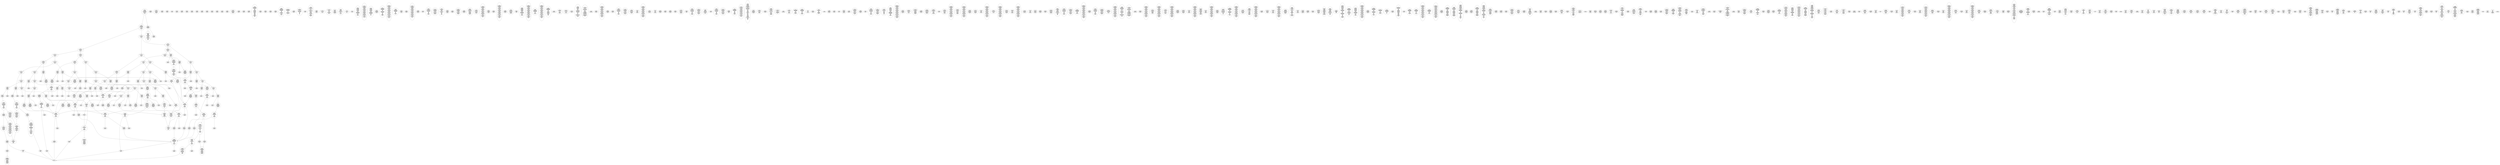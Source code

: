 /* Generated by GvGen v.1.0 (https://www.github.com/stricaud/gvgen) */

digraph G {
compound=true;
   node1 [label="[anywhere]"];
   node2 [label="# 0x0
PUSHX Data
PUSHX Data
MSTORE
PUSHX LogicData
CALLDATASIZE
LT
PUSHX Data
JUMPI
"];
   node3 [label="# 0xd
PUSHX Data
CALLDATALOAD
PUSHX BitData
SHR
PUSHX LogicData
GT
PUSHX Data
JUMPI
"];
   node4 [label="# 0x1e
PUSHX LogicData
GT
PUSHX Data
JUMPI
"];
   node5 [label="# 0x29
PUSHX LogicData
GT
PUSHX Data
JUMPI
"];
   node6 [label="# 0x34
PUSHX LogicData
EQ
PUSHX Data
JUMPI
"];
   node7 [label="# 0x3f
PUSHX LogicData
EQ
PUSHX Data
JUMPI
"];
   node8 [label="# 0x4a
PUSHX LogicData
EQ
PUSHX Data
JUMPI
"];
   node9 [label="# 0x55
PUSHX LogicData
EQ
PUSHX Data
JUMPI
"];
   node10 [label="# 0x60
PUSHX Data
REVERT
"];
   node11 [label="# 0x64
JUMPDEST
PUSHX LogicData
EQ
PUSHX Data
JUMPI
"];
   node12 [label="# 0x70
PUSHX LogicData
EQ
PUSHX Data
JUMPI
"];
   node13 [label="# 0x7b
PUSHX LogicData
EQ
PUSHX Data
JUMPI
"];
   node14 [label="# 0x86
PUSHX LogicData
EQ
PUSHX Data
JUMPI
"];
   node15 [label="# 0x91
PUSHX Data
REVERT
"];
   node16 [label="# 0x95
JUMPDEST
PUSHX LogicData
GT
PUSHX Data
JUMPI
"];
   node17 [label="# 0xa1
PUSHX LogicData
EQ
PUSHX Data
JUMPI
"];
   node18 [label="# 0xac
PUSHX LogicData
EQ
PUSHX Data
JUMPI
"];
   node19 [label="# 0xb7
PUSHX LogicData
EQ
PUSHX Data
JUMPI
"];
   node20 [label="# 0xc2
PUSHX LogicData
EQ
PUSHX Data
JUMPI
"];
   node21 [label="# 0xcd
PUSHX Data
REVERT
"];
   node22 [label="# 0xd1
JUMPDEST
PUSHX LogicData
EQ
PUSHX Data
JUMPI
"];
   node23 [label="# 0xdd
PUSHX LogicData
EQ
PUSHX Data
JUMPI
"];
   node24 [label="# 0xe8
PUSHX LogicData
EQ
PUSHX Data
JUMPI
"];
   node25 [label="# 0xf3
PUSHX LogicData
EQ
PUSHX Data
JUMPI
"];
   node26 [label="# 0xfe
PUSHX Data
REVERT
"];
   node27 [label="# 0x102
JUMPDEST
PUSHX LogicData
GT
PUSHX Data
JUMPI
"];
   node28 [label="# 0x10e
PUSHX LogicData
GT
PUSHX Data
JUMPI
"];
   node29 [label="# 0x119
PUSHX LogicData
EQ
PUSHX Data
JUMPI
"];
   node30 [label="# 0x124
PUSHX LogicData
EQ
PUSHX Data
JUMPI
"];
   node31 [label="# 0x12f
PUSHX LogicData
EQ
PUSHX Data
JUMPI
"];
   node32 [label="# 0x13a
PUSHX LogicData
EQ
PUSHX Data
JUMPI
"];
   node33 [label="# 0x145
PUSHX Data
REVERT
"];
   node34 [label="# 0x149
JUMPDEST
PUSHX LogicData
EQ
PUSHX Data
JUMPI
"];
   node35 [label="# 0x155
PUSHX LogicData
EQ
PUSHX Data
JUMPI
"];
   node36 [label="# 0x160
PUSHX LogicData
EQ
PUSHX Data
JUMPI
"];
   node37 [label="# 0x16b
PUSHX LogicData
EQ
PUSHX Data
JUMPI
"];
   node38 [label="# 0x176
PUSHX Data
REVERT
"];
   node39 [label="# 0x17a
JUMPDEST
PUSHX LogicData
GT
PUSHX Data
JUMPI
"];
   node40 [label="# 0x186
PUSHX LogicData
EQ
PUSHX Data
JUMPI
"];
   node41 [label="# 0x191
PUSHX LogicData
EQ
PUSHX Data
JUMPI
"];
   node42 [label="# 0x19c
PUSHX LogicData
EQ
PUSHX Data
JUMPI
"];
   node43 [label="# 0x1a7
PUSHX LogicData
EQ
PUSHX Data
JUMPI
"];
   node44 [label="# 0x1b2
PUSHX Data
REVERT
"];
   node45 [label="# 0x1b6
JUMPDEST
PUSHX LogicData
EQ
PUSHX Data
JUMPI
"];
   node46 [label="# 0x1c2
PUSHX LogicData
EQ
PUSHX Data
JUMPI
"];
   node47 [label="# 0x1cd
PUSHX LogicData
EQ
PUSHX Data
JUMPI
"];
   node48 [label="# 0x1d8
PUSHX LogicData
EQ
PUSHX Data
JUMPI
"];
   node49 [label="# 0x1e3
PUSHX Data
REVERT
"];
   node50 [label="# 0x1e7
JUMPDEST
CALLDATASIZE
PUSHX Data
JUMPI
"];
   node51 [label="# 0x1ed
PUSHX Data
MLOAD
CALLER
MSTORE
CALLVALUE
PUSHX ArithData
ADD
MSTORE
PUSHX Data
ADD
PUSHX MemData
MLOAD
SUB
LOGX
STOP
"];
   node52 [label="# 0x226
JUMPDEST
PUSHX Data
REVERT
"];
   node53 [label="# 0x22b
JUMPDEST
CALLVALUE
ISZERO
PUSHX Data
JUMPI
"];
   node54 [label="# 0x233
PUSHX Data
REVERT
"];
   node55 [label="# 0x237
JUMPDEST
PUSHX Data
PUSHX Data
CALLDATASIZE
PUSHX Data
PUSHX Data
JUMP
"];
   node56 [label="# 0x246
JUMPDEST
PUSHX Data
JUMP
"];
   node57 [label="# 0x24b
JUMPDEST
PUSHX MemData
MLOAD
ISZERO
ISZERO
MSTORE
PUSHX ArithData
ADD
"];
   node58 [label="# 0x257
JUMPDEST
PUSHX MemData
MLOAD
SUB
RETURN
"];
   node59 [label="# 0x260
JUMPDEST
CALLVALUE
ISZERO
PUSHX Data
JUMPI
"];
   node60 [label="# 0x268
PUSHX Data
REVERT
"];
   node61 [label="# 0x26c
JUMPDEST
PUSHX Data
PUSHX Data
JUMP
"];
   node62 [label="# 0x275
JUMPDEST
PUSHX MemData
MLOAD
PUSHX Data
PUSHX Data
JUMP
"];
   node63 [label="# 0x282
JUMPDEST
CALLVALUE
ISZERO
PUSHX Data
JUMPI
"];
   node64 [label="# 0x28a
PUSHX Data
REVERT
"];
   node65 [label="# 0x28e
JUMPDEST
PUSHX Data
PUSHX Data
CALLDATASIZE
PUSHX Data
PUSHX Data
JUMP
"];
   node66 [label="# 0x29d
JUMPDEST
PUSHX Data
JUMP
"];
   node67 [label="# 0x2a2
JUMPDEST
PUSHX MemData
MLOAD
PUSHX ArithData
PUSHX BitData
PUSHX BitData
SHL
SUB
AND
MSTORE
PUSHX ArithData
ADD
PUSHX Data
JUMP
"];
   node68 [label="# 0x2ba
JUMPDEST
CALLVALUE
ISZERO
PUSHX Data
JUMPI
"];
   node69 [label="# 0x2c2
PUSHX Data
REVERT
"];
   node70 [label="# 0x2c6
JUMPDEST
PUSHX Data
PUSHX Data
CALLDATASIZE
PUSHX Data
PUSHX Data
JUMP
"];
   node71 [label="# 0x2d5
JUMPDEST
PUSHX Data
JUMP
"];
   node72 [label="# 0x2da
JUMPDEST
STOP
"];
   node73 [label="# 0x2dc
JUMPDEST
CALLVALUE
ISZERO
PUSHX Data
JUMPI
"];
   node74 [label="# 0x2e4
PUSHX Data
REVERT
"];
   node75 [label="# 0x2e8
JUMPDEST
PUSHX Data
PUSHX Data
CALLDATASIZE
PUSHX Data
PUSHX Data
JUMP
"];
   node76 [label="# 0x2f7
JUMPDEST
PUSHX Data
JUMP
"];
   node77 [label="# 0x2fc
JUMPDEST
CALLVALUE
ISZERO
PUSHX Data
JUMPI
"];
   node78 [label="# 0x304
PUSHX Data
REVERT
"];
   node79 [label="# 0x308
JUMPDEST
PUSHX Data
PUSHX StorData
SLOAD
JUMP
"];
   node80 [label="# 0x312
JUMPDEST
PUSHX MemData
MLOAD
MSTORE
PUSHX ArithData
ADD
PUSHX Data
JUMP
"];
   node81 [label="# 0x320
JUMPDEST
CALLVALUE
ISZERO
PUSHX Data
JUMPI
"];
   node82 [label="# 0x328
PUSHX Data
REVERT
"];
   node83 [label="# 0x32c
JUMPDEST
PUSHX Data
PUSHX Data
CALLDATASIZE
PUSHX Data
PUSHX Data
JUMP
"];
   node84 [label="# 0x33b
JUMPDEST
PUSHX Data
JUMP
"];
   node85 [label="# 0x340
JUMPDEST
CALLVALUE
ISZERO
PUSHX Data
JUMPI
"];
   node86 [label="# 0x348
PUSHX Data
REVERT
"];
   node87 [label="# 0x34c
JUMPDEST
PUSHX Data
PUSHX Data
JUMP
"];
   node88 [label="# 0x356
JUMPDEST
CALLVALUE
ISZERO
PUSHX Data
JUMPI
"];
   node89 [label="# 0x35e
PUSHX Data
REVERT
"];
   node90 [label="# 0x362
JUMPDEST
PUSHX Data
PUSHX Data
CALLDATASIZE
PUSHX Data
PUSHX Data
JUMP
"];
   node91 [label="# 0x371
JUMPDEST
PUSHX Data
JUMP
"];
   node92 [label="# 0x376
JUMPDEST
CALLVALUE
ISZERO
PUSHX Data
JUMPI
"];
   node93 [label="# 0x37e
PUSHX Data
REVERT
"];
   node94 [label="# 0x382
JUMPDEST
PUSHX Data
PUSHX Data
CALLDATASIZE
PUSHX Data
PUSHX Data
JUMP
"];
   node95 [label="# 0x391
JUMPDEST
PUSHX Data
JUMP
"];
   node96 [label="# 0x396
JUMPDEST
CALLVALUE
ISZERO
PUSHX Data
JUMPI
"];
   node97 [label="# 0x39e
PUSHX Data
REVERT
"];
   node98 [label="# 0x3a2
JUMPDEST
PUSHX StorData
SLOAD
PUSHX Data
PUSHX BitData
AND
JUMP
"];
   node99 [label="# 0x3b0
JUMPDEST
CALLVALUE
ISZERO
PUSHX Data
JUMPI
"];
   node100 [label="# 0x3b8
PUSHX Data
REVERT
"];
   node101 [label="# 0x3bc
JUMPDEST
PUSHX Data
PUSHX Data
CALLDATASIZE
PUSHX Data
PUSHX Data
JUMP
"];
   node102 [label="# 0x3cb
JUMPDEST
PUSHX Data
JUMP
"];
   node103 [label="# 0x3d0
JUMPDEST
CALLVALUE
ISZERO
PUSHX Data
JUMPI
"];
   node104 [label="# 0x3d8
PUSHX Data
REVERT
"];
   node105 [label="# 0x3dc
JUMPDEST
PUSHX Data
PUSHX Data
CALLDATASIZE
PUSHX Data
PUSHX Data
JUMP
"];
   node106 [label="# 0x3eb
JUMPDEST
PUSHX Data
JUMP
"];
   node107 [label="# 0x3f0
JUMPDEST
CALLVALUE
ISZERO
PUSHX Data
JUMPI
"];
   node108 [label="# 0x3f8
PUSHX Data
REVERT
"];
   node109 [label="# 0x3fc
JUMPDEST
PUSHX Data
PUSHX Data
JUMP
"];
   node110 [label="# 0x405
JUMPDEST
CALLVALUE
ISZERO
PUSHX Data
JUMPI
"];
   node111 [label="# 0x40d
PUSHX Data
REVERT
"];
   node112 [label="# 0x411
JUMPDEST
PUSHX Data
PUSHX Data
JUMP
"];
   node113 [label="# 0x41a
JUMPDEST
CALLVALUE
ISZERO
PUSHX Data
JUMPI
"];
   node114 [label="# 0x422
PUSHX Data
REVERT
"];
   node115 [label="# 0x426
JUMPDEST
PUSHX Data
PUSHX Data
CALLDATASIZE
PUSHX Data
PUSHX Data
JUMP
"];
   node116 [label="# 0x435
JUMPDEST
PUSHX Data
JUMP
"];
   node117 [label="# 0x43a
JUMPDEST
CALLVALUE
ISZERO
PUSHX Data
JUMPI
"];
   node118 [label="# 0x442
PUSHX Data
REVERT
"];
   node119 [label="# 0x446
JUMPDEST
PUSHX StorData
SLOAD
PUSHX ArithData
PUSHX BitData
PUSHX BitData
SHL
SUB
AND
PUSHX Data
JUMP
"];
   node120 [label="# 0x458
JUMPDEST
CALLVALUE
ISZERO
PUSHX Data
JUMPI
"];
   node121 [label="# 0x460
PUSHX Data
REVERT
"];
   node122 [label="# 0x464
JUMPDEST
PUSHX Data
PUSHX Data
CALLDATASIZE
PUSHX Data
PUSHX Data
JUMP
"];
   node123 [label="# 0x473
JUMPDEST
PUSHX Data
JUMP
"];
   node124 [label="# 0x478
JUMPDEST
CALLVALUE
ISZERO
PUSHX Data
JUMPI
"];
   node125 [label="# 0x480
PUSHX Data
REVERT
"];
   node126 [label="# 0x484
JUMPDEST
PUSHX Data
PUSHX Data
CALLDATASIZE
PUSHX Data
PUSHX Data
JUMP
"];
   node127 [label="# 0x493
JUMPDEST
PUSHX Data
JUMP
"];
   node128 [label="# 0x498
JUMPDEST
CALLVALUE
ISZERO
PUSHX Data
JUMPI
"];
   node129 [label="# 0x4a0
PUSHX Data
REVERT
"];
   node130 [label="# 0x4a4
JUMPDEST
PUSHX Data
PUSHX Data
JUMP
"];
   node131 [label="# 0x4ad
JUMPDEST
CALLVALUE
ISZERO
PUSHX Data
JUMPI
"];
   node132 [label="# 0x4b5
PUSHX Data
REVERT
"];
   node133 [label="# 0x4b9
JUMPDEST
PUSHX Data
PUSHX StorData
SLOAD
JUMP
"];
   node134 [label="# 0x4c3
JUMPDEST
CALLVALUE
ISZERO
PUSHX Data
JUMPI
"];
   node135 [label="# 0x4cb
PUSHX Data
REVERT
"];
   node136 [label="# 0x4cf
JUMPDEST
PUSHX Data
PUSHX Data
CALLDATASIZE
PUSHX Data
PUSHX Data
JUMP
"];
   node137 [label="# 0x4de
JUMPDEST
PUSHX Data
JUMP
"];
   node138 [label="# 0x4e3
JUMPDEST
CALLVALUE
ISZERO
PUSHX Data
JUMPI
"];
   node139 [label="# 0x4eb
PUSHX Data
REVERT
"];
   node140 [label="# 0x4ef
JUMPDEST
PUSHX Data
PUSHX Data
CALLDATASIZE
PUSHX Data
PUSHX Data
JUMP
"];
   node141 [label="# 0x4fe
JUMPDEST
PUSHX Data
JUMP
"];
   node142 [label="# 0x503
JUMPDEST
PUSHX MemData
MLOAD
PUSHX Data
PUSHX Data
JUMP
"];
   node143 [label="# 0x510
JUMPDEST
CALLVALUE
ISZERO
PUSHX Data
JUMPI
"];
   node144 [label="# 0x518
PUSHX Data
REVERT
"];
   node145 [label="# 0x51c
JUMPDEST
PUSHX Data
PUSHX Data
CALLDATASIZE
PUSHX Data
PUSHX Data
JUMP
"];
   node146 [label="# 0x52b
JUMPDEST
PUSHX Data
JUMP
"];
   node147 [label="# 0x530
JUMPDEST
CALLVALUE
ISZERO
PUSHX Data
JUMPI
"];
   node148 [label="# 0x538
PUSHX Data
REVERT
"];
   node149 [label="# 0x53c
JUMPDEST
PUSHX Data
PUSHX Data
CALLDATASIZE
PUSHX Data
PUSHX Data
JUMP
"];
   node150 [label="# 0x54b
JUMPDEST
PUSHX Data
JUMP
"];
   node151 [label="# 0x550
JUMPDEST
CALLVALUE
ISZERO
PUSHX Data
JUMPI
"];
   node152 [label="# 0x558
PUSHX Data
REVERT
"];
   node153 [label="# 0x55c
JUMPDEST
PUSHX Data
PUSHX Data
CALLDATASIZE
PUSHX Data
PUSHX Data
JUMP
"];
   node154 [label="# 0x56b
JUMPDEST
PUSHX Data
JUMP
"];
   node155 [label="# 0x570
JUMPDEST
CALLVALUE
ISZERO
PUSHX Data
JUMPI
"];
   node156 [label="# 0x578
PUSHX Data
REVERT
"];
   node157 [label="# 0x57c
JUMPDEST
PUSHX Data
PUSHX Data
CALLDATASIZE
PUSHX Data
PUSHX Data
JUMP
"];
   node158 [label="# 0x58b
JUMPDEST
PUSHX ArithData
PUSHX BitData
PUSHX BitData
SHL
SUB
AND
PUSHX Data
MSTORE
PUSHX Data
PUSHX Data
MSTORE
PUSHX Data
SHA3
AND
MSTORE
MSTORE
SHA3
SLOAD
PUSHX BitData
AND
JUMP
"];
   node159 [label="# 0x5b9
JUMPDEST
PUSHX Data
PUSHX Data
CALLDATASIZE
PUSHX Data
PUSHX Data
JUMP
"];
   node160 [label="# 0x5c7
JUMPDEST
PUSHX Data
JUMP
"];
   node161 [label="# 0x5cc
JUMPDEST
CALLVALUE
ISZERO
PUSHX Data
JUMPI
"];
   node162 [label="# 0x5d4
PUSHX Data
REVERT
"];
   node163 [label="# 0x5d8
JUMPDEST
PUSHX Data
PUSHX Data
CALLDATASIZE
PUSHX Data
PUSHX Data
JUMP
"];
   node164 [label="# 0x5e7
JUMPDEST
PUSHX Data
JUMP
"];
   node165 [label="# 0x5ec
JUMPDEST
CALLVALUE
ISZERO
PUSHX Data
JUMPI
"];
   node166 [label="# 0x5f4
PUSHX Data
REVERT
"];
   node167 [label="# 0x5f8
JUMPDEST
PUSHX Data
PUSHX Data
CALLDATASIZE
PUSHX Data
PUSHX Data
JUMP
"];
   node168 [label="# 0x607
JUMPDEST
PUSHX Data
JUMP
"];
   node169 [label="# 0x60c
JUMPDEST
PUSHX Data
PUSHX Data
CALLDATASIZE
PUSHX Data
PUSHX Data
JUMP
"];
   node170 [label="# 0x61a
JUMPDEST
PUSHX Data
JUMP
"];
   node171 [label="# 0x61f
JUMPDEST
CALLVALUE
ISZERO
PUSHX Data
JUMPI
"];
   node172 [label="# 0x627
PUSHX Data
REVERT
"];
   node173 [label="# 0x62b
JUMPDEST
PUSHX StorData
SLOAD
PUSHX Data
PUSHX Data
DIV
PUSHX BitData
AND
JUMP
"];
   node174 [label="# 0x63e
JUMPDEST
PUSHX Data
PUSHX ArithData
PUSHX BitData
PUSHX BitData
SHL
SUB
NOT
AND
PUSHX BitData
PUSHX BitData
SHL
EQ
PUSHX Data
JUMPI
"];
   node175 [label="# 0x65a
PUSHX ArithData
PUSHX BitData
PUSHX BitData
SHL
SUB
NOT
AND
PUSHX BitData
PUSHX BitData
SHL
EQ
"];
   node176 [label="# 0x66f
JUMPDEST
PUSHX Data
JUMPI
"];
   node177 [label="# 0x675
PUSHX BitData
PUSHX BitData
SHL
PUSHX ArithData
PUSHX BitData
PUSHX BitData
SHL
SUB
NOT
AND
EQ
"];
   node178 [label="# 0x68a
JUMPDEST
JUMP
"];
   node179 [label="# 0x690
JUMPDEST
PUSHX Data
PUSHX StorData
SLOAD
PUSHX Data
PUSHX Data
JUMP
"];
   node180 [label="# 0x69f
JUMPDEST
PUSHX ArithData
ADD
PUSHX ArithData
DIV
MUL
PUSHX ArithData
ADD
PUSHX MemData
MLOAD
ADD
PUSHX Data
MSTORE
MSTORE
PUSHX ArithData
ADD
SLOAD
PUSHX Data
PUSHX Data
JUMP
"];
   node181 [label="# 0x6cb
JUMPDEST
ISZERO
PUSHX Data
JUMPI
"];
   node182 [label="# 0x6d2
PUSHX LogicData
LT
PUSHX Data
JUMPI
"];
   node183 [label="# 0x6da
PUSHX ArithData
SLOAD
DIV
MUL
MSTORE
PUSHX ArithData
ADD
PUSHX Data
JUMP
"];
   node184 [label="# 0x6ed
JUMPDEST
ADD
PUSHX Data
MSTORE
PUSHX Data
PUSHX Data
SHA3
"];
   node185 [label="# 0x6fb
JUMPDEST
SLOAD
MSTORE
PUSHX ArithData
ADD
PUSHX ArithData
ADD
GT
PUSHX Data
JUMPI
"];
   node186 [label="# 0x70f
SUB
PUSHX BitData
AND
ADD
"];
   node187 [label="# 0x718
JUMPDEST
JUMP
"];
   node188 [label="# 0x722
JUMPDEST
PUSHX Data
MSTORE
PUSHX Data
PUSHX Data
MSTORE
PUSHX Data
SHA3
SLOAD
PUSHX ArithData
PUSHX BitData
PUSHX BitData
SHL
SUB
AND
PUSHX Data
JUMPI
"];
   node189 [label="# 0x73f
PUSHX MemData
MLOAD
PUSHX BitData
PUSHX BitData
SHL
MSTORE
PUSHX Data
PUSHX ArithData
ADD
MSTORE
PUSHX Data
PUSHX ArithData
ADD
MSTORE
PUSHX Data
PUSHX ArithData
ADD
MSTORE
PUSHX BitData
PUSHX BitData
SHL
PUSHX ArithData
ADD
MSTORE
PUSHX ArithData
ADD
"];
   node190 [label="# 0x797
JUMPDEST
PUSHX MemData
MLOAD
SUB
REVERT
"];
   node191 [label="# 0x7a0
JUMPDEST
PUSHX Data
MSTORE
PUSHX Data
PUSHX Data
MSTORE
PUSHX Data
SHA3
SLOAD
PUSHX ArithData
PUSHX BitData
PUSHX BitData
SHL
SUB
AND
JUMP
"];
   node192 [label="# 0x7bc
JUMPDEST
PUSHX Data
PUSHX Data
PUSHX Data
JUMP
"];
   node193 [label="# 0x7c7
JUMPDEST
PUSHX ArithData
PUSHX BitData
PUSHX BitData
SHL
SUB
AND
PUSHX ArithData
PUSHX BitData
PUSHX BitData
SHL
SUB
AND
EQ
ISZERO
PUSHX Data
JUMPI
"];
   node194 [label="# 0x7e4
PUSHX MemData
MLOAD
PUSHX BitData
PUSHX BitData
SHL
MSTORE
PUSHX Data
PUSHX ArithData
ADD
MSTORE
PUSHX Data
PUSHX ArithData
ADD
MSTORE
PUSHX Data
PUSHX ArithData
ADD
MSTORE
PUSHX BitData
PUSHX BitData
SHL
PUSHX ArithData
ADD
MSTORE
PUSHX ArithData
ADD
PUSHX Data
JUMP
"];
   node195 [label="# 0x835
JUMPDEST
CALLER
PUSHX ArithData
PUSHX BitData
PUSHX BitData
SHL
SUB
AND
EQ
PUSHX Data
JUMPI
"];
   node196 [label="# 0x847
PUSHX Data
CALLER
PUSHX Data
JUMP
"];
   node197 [label="# 0x851
JUMPDEST
PUSHX Data
JUMPI
"];
   node198 [label="# 0x856
PUSHX MemData
MLOAD
PUSHX BitData
PUSHX BitData
SHL
MSTORE
PUSHX Data
PUSHX ArithData
ADD
MSTORE
PUSHX Data
PUSHX ArithData
ADD
MSTORE
PUSHX Data
PUSHX ArithData
ADD
MSTORE
PUSHX Data
PUSHX ArithData
ADD
MSTORE
PUSHX ArithData
ADD
PUSHX Data
JUMP
"];
   node199 [label="# 0x8c3
JUMPDEST
PUSHX Data
PUSHX Data
JUMP
"];
   node200 [label="# 0x8cd
JUMPDEST
JUMP
"];
   node201 [label="# 0x8d2
JUMPDEST
PUSHX StorData
SLOAD
PUSHX ArithData
PUSHX BitData
PUSHX BitData
SHL
SUB
AND
CALLER
EQ
PUSHX Data
JUMPI
"];
   node202 [label="# 0x8e5
PUSHX MemData
MLOAD
PUSHX BitData
PUSHX BitData
SHL
MSTORE
PUSHX ArithData
ADD
PUSHX Data
PUSHX Data
JUMP
"];
   node203 [label="# 0x8fc
JUMPDEST
PUSHX StorData
SLOAD
ISZERO
ISZERO
PUSHX ArithData
MUL
PUSHX BitData
NOT
AND
OR
SSTORE
JUMP
"];
   node204 [label="# 0x916
JUMPDEST
PUSHX Data
CALLER
PUSHX Data
JUMP
"];
   node205 [label="# 0x920
JUMPDEST
PUSHX Data
JUMPI
"];
   node206 [label="# 0x925
PUSHX MemData
MLOAD
PUSHX BitData
PUSHX BitData
SHL
MSTORE
PUSHX ArithData
ADD
PUSHX Data
PUSHX Data
JUMP
"];
   node207 [label="# 0x93c
JUMPDEST
PUSHX Data
PUSHX Data
JUMP
"];
   node208 [label="# 0x947
JUMPDEST
PUSHX Data
PUSHX MemData
MLOAD
PUSHX ArithData
ADD
PUSHX Data
MSTORE
PUSHX Data
MSTORE
PUSHX Data
JUMP
"];
   node209 [label="# 0x962
JUMPDEST
PUSHX StorData
SLOAD
PUSHX BitData
AND
PUSHX Data
JUMPI
"];
   node210 [label="# 0x96d
PUSHX MemData
MLOAD
PUSHX BitData
PUSHX BitData
SHL
MSTORE
PUSHX Data
PUSHX ArithData
ADD
MSTORE
PUSHX Data
PUSHX ArithData
ADD
MSTORE
PUSHX BitData
PUSHX BitData
SHL
PUSHX ArithData
ADD
MSTORE
PUSHX ArithData
ADD
PUSHX Data
JUMP
"];
   node211 [label="# 0x9a1
JUMPDEST
PUSHX Data
CALLER
PUSHX Data
JUMP
"];
   node212 [label="# 0x9ab
JUMPDEST
PUSHX Data
JUMPI
"];
   node213 [label="# 0x9b0
PUSHX MemData
MLOAD
PUSHX BitData
PUSHX BitData
SHL
MSTORE
PUSHX Data
PUSHX ArithData
ADD
MSTORE
PUSHX Data
PUSHX ArithData
ADD
MSTORE
PUSHX Data
PUSHX ArithData
ADD
MSTORE
PUSHX BitData
PUSHX BitData
SHL
PUSHX ArithData
ADD
MSTORE
PUSHX ArithData
ADD
PUSHX Data
JUMP
"];
   node214 [label="# 0xa05
JUMPDEST
PUSHX Data
PUSHX Data
JUMP
"];
   node215 [label="# 0xa0e
JUMPDEST
PUSHX Data
PUSHX StorData
PUSHX Data
SLOAD
PUSHX Data
PUSHX Data
JUMP
"];
   node216 [label="# 0xa21
JUMPDEST
SSTORE
JUMP
"];
   node217 [label="# 0xa29
JUMPDEST
PUSHX Data
MSTORE
PUSHX Data
PUSHX Data
MSTORE
PUSHX Data
SHA3
SLOAD
PUSHX ArithData
PUSHX BitData
PUSHX BitData
SHL
SUB
AND
PUSHX Data
JUMPI
"];
   node218 [label="# 0xa47
PUSHX MemData
MLOAD
PUSHX BitData
PUSHX BitData
SHL
MSTORE
PUSHX Data
PUSHX ArithData
ADD
MSTORE
PUSHX Data
PUSHX ArithData
ADD
MSTORE
PUSHX Data
PUSHX ArithData
ADD
MSTORE
PUSHX BitData
PUSHX BitData
SHL
PUSHX ArithData
ADD
MSTORE
PUSHX ArithData
ADD
PUSHX Data
JUMP
"];
   node219 [label="# 0xaa0
JUMPDEST
PUSHX Data
PUSHX ArithData
PUSHX BitData
PUSHX BitData
SHL
SUB
AND
PUSHX Data
JUMPI
"];
   node220 [label="# 0xab1
PUSHX MemData
MLOAD
PUSHX BitData
PUSHX BitData
SHL
MSTORE
PUSHX Data
PUSHX ArithData
ADD
MSTORE
PUSHX Data
PUSHX ArithData
ADD
MSTORE
PUSHX Data
PUSHX ArithData
ADD
MSTORE
PUSHX BitData
PUSHX BitData
SHL
PUSHX ArithData
ADD
MSTORE
PUSHX ArithData
ADD
PUSHX Data
JUMP
"];
   node221 [label="# 0xb0b
JUMPDEST
PUSHX ArithData
PUSHX BitData
PUSHX BitData
SHL
SUB
AND
PUSHX Data
MSTORE
PUSHX Data
PUSHX Data
MSTORE
PUSHX Data
SHA3
SLOAD
JUMP
"];
   node222 [label="# 0xb27
JUMPDEST
PUSHX StorData
SLOAD
PUSHX ArithData
PUSHX BitData
PUSHX BitData
SHL
SUB
AND
CALLER
EQ
PUSHX Data
JUMPI
"];
   node223 [label="# 0xb3a
PUSHX MemData
MLOAD
PUSHX BitData
PUSHX BitData
SHL
MSTORE
PUSHX ArithData
ADD
PUSHX Data
PUSHX Data
JUMP
"];
   node224 [label="# 0xb51
JUMPDEST
PUSHX Data
PUSHX Data
PUSHX Data
JUMP
"];
   node225 [label="# 0xb5b
JUMPDEST
JUMP
"];
   node226 [label="# 0xb5d
JUMPDEST
PUSHX StorData
SLOAD
PUSHX ArithData
PUSHX BitData
PUSHX BitData
SHL
SUB
AND
CALLER
EQ
PUSHX Data
JUMPI
"];
   node227 [label="# 0xb70
PUSHX MemData
MLOAD
PUSHX BitData
PUSHX BitData
SHL
MSTORE
PUSHX ArithData
ADD
PUSHX Data
PUSHX Data
JUMP
"];
   node228 [label="# 0xb87
JUMPDEST
SELFBALANCE
PUSHX Data
JUMPI
"];
   node229 [label="# 0xb8e
PUSHX MemData
MLOAD
PUSHX BitData
PUSHX BitData
SHL
MSTORE
PUSHX Data
PUSHX ArithData
ADD
MSTORE
PUSHX Data
PUSHX ArithData
ADD
MSTORE
PUSHX BitData
PUSHX BitData
SHL
PUSHX ArithData
ADD
MSTORE
PUSHX ArithData
ADD
PUSHX Data
JUMP
"];
   node230 [label="# 0xbc7
JUMPDEST
PUSHX StorData
SLOAD
PUSHX Data
PUSHX Data
PUSHX Data
JUMP
"];
   node231 [label="# 0xbd7
JUMPDEST
PUSHX Data
"];
   node232 [label="# 0xbdc
JUMPDEST
PUSHX StorData
SLOAD
LT
ISZERO
PUSHX Data
JUMPI
"];
   node233 [label="# 0xbe7
PUSHX Data
PUSHX StorData
SLOAD
LT
PUSHX Data
JUMPI
"];
   node234 [label="# 0xbf4
PUSHX Data
PUSHX Data
JUMP
"];
   node235 [label="# 0xbfb
JUMPDEST
PUSHX Data
MSTORE
PUSHX Data
SHA3
ADD
SLOAD
PUSHX MemData
MLOAD
PUSHX ArithData
PUSHX BitData
PUSHX BitData
SHL
SUB
AND
GAS
CALL
RETURNDATASIZE
PUSHX LogicData
EQ
PUSHX Data
JUMPI
"];
   node236 [label="# 0xc2e
PUSHX MemData
MLOAD
PUSHX BitData
NOT
PUSHX ArithData
RETURNDATASIZE
ADD
AND
ADD
PUSHX Data
MSTORE
RETURNDATASIZE
MSTORE
RETURNDATASIZE
PUSHX Data
PUSHX ArithData
ADD
RETURNDATACOPY
PUSHX Data
JUMP
"];
   node237 [label="# 0xc4f
JUMPDEST
PUSHX Data
"];
   node238 [label="# 0xc54
JUMPDEST
PUSHX Data
JUMPI
"];
   node239 [label="# 0xc5e
PUSHX MemData
MLOAD
PUSHX BitData
PUSHX BitData
SHL
MSTORE
PUSHX Data
PUSHX ArithData
ADD
MSTORE
PUSHX Data
PUSHX ArithData
ADD
MSTORE
PUSHX BitData
PUSHX BitData
SHL
PUSHX ArithData
ADD
MSTORE
PUSHX ArithData
ADD
PUSHX Data
JUMP
"];
   node240 [label="# 0xc97
JUMPDEST
PUSHX Data
PUSHX Data
JUMP
"];
   node241 [label="# 0xca2
JUMPDEST
PUSHX Data
JUMP
"];
   node242 [label="# 0xcaa
JUMPDEST
PUSHX StorData
SLOAD
PUSHX ArithData
PUSHX BitData
PUSHX BitData
SHL
SUB
AND
CALLER
EQ
PUSHX Data
JUMPI
"];
   node243 [label="# 0xcbd
PUSHX MemData
MLOAD
PUSHX BitData
PUSHX BitData
SHL
MSTORE
PUSHX ArithData
ADD
PUSHX Data
PUSHX Data
JUMP
"];
   node244 [label="# 0xcd4
JUMPDEST
PUSHX Data
PUSHX StorData
SLOAD
PUSHX Data
PUSHX Data
JUMP
"];
   node245 [label="# 0xce5
JUMPDEST
GT
ISZERO
PUSHX Data
JUMPI
"];
   node246 [label="# 0xcec
PUSHX MemData
MLOAD
PUSHX BitData
PUSHX BitData
SHL
MSTORE
PUSHX Data
PUSHX ArithData
ADD
MSTORE
PUSHX Data
PUSHX ArithData
ADD
MSTORE
PUSHX BitData
PUSHX BitData
SHL
PUSHX ArithData
ADD
MSTORE
PUSHX ArithData
ADD
PUSHX Data
JUMP
"];
   node247 [label="# 0xd21
JUMPDEST
PUSHX StorData
SLOAD
PUSHX Data
"];
   node248 [label="# 0xd27
JUMPDEST
LT
ISZERO
PUSHX Data
JUMPI
"];
   node249 [label="# 0xd30
PUSHX Data
PUSHX Data
PUSHX Data
JUMP
"];
   node250 [label="# 0xd3d
JUMPDEST
PUSHX Data
JUMP
"];
   node251 [label="# 0xd42
JUMPDEST
PUSHX Data
PUSHX Data
JUMP
"];
   node252 [label="# 0xd4c
JUMPDEST
PUSHX Data
JUMP
"];
   node253 [label="# 0xd54
JUMPDEST
PUSHX StorData
PUSHX Data
SLOAD
PUSHX Data
PUSHX Data
JUMP
"];
   node254 [label="# 0xd67
JUMPDEST
SSTORE
JUMP
"];
   node255 [label="# 0xd71
JUMPDEST
PUSHX StorData
SLOAD
PUSHX ArithData
PUSHX BitData
PUSHX BitData
SHL
SUB
AND
CALLER
EQ
PUSHX Data
JUMPI
"];
   node256 [label="# 0xd84
PUSHX MemData
MLOAD
PUSHX BitData
PUSHX BitData
SHL
MSTORE
PUSHX ArithData
ADD
PUSHX Data
PUSHX Data
JUMP
"];
   node257 [label="# 0xd9b
JUMPDEST
MLOAD
PUSHX Data
PUSHX Data
PUSHX ArithData
ADD
PUSHX Data
JUMP
"];
   node258 [label="# 0xdae
JUMPDEST
JUMP
"];
   node259 [label="# 0xdb2
JUMPDEST
PUSHX StorData
SLOAD
PUSHX ArithData
PUSHX BitData
PUSHX BitData
SHL
SUB
AND
CALLER
EQ
PUSHX Data
JUMPI
"];
   node260 [label="# 0xdc5
PUSHX MemData
MLOAD
PUSHX BitData
PUSHX BitData
SHL
MSTORE
PUSHX ArithData
ADD
PUSHX Data
PUSHX Data
JUMP
"];
   node261 [label="# 0xddc
JUMPDEST
PUSHX Data
SSTORE
JUMP
"];
   node262 [label="# 0xde1
JUMPDEST
PUSHX Data
PUSHX StorData
SLOAD
PUSHX Data
PUSHX Data
JUMP
"];
   node263 [label="# 0xdf0
JUMPDEST
PUSHX ArithData
PUSHX BitData
PUSHX BitData
SHL
SUB
AND
CALLER
EQ
ISZERO
PUSHX Data
JUMPI
"];
   node264 [label="# 0xe02
PUSHX MemData
MLOAD
PUSHX BitData
PUSHX BitData
SHL
MSTORE
PUSHX Data
PUSHX ArithData
ADD
MSTORE
PUSHX Data
PUSHX ArithData
ADD
MSTORE
PUSHX Data
PUSHX ArithData
ADD
MSTORE
PUSHX ArithData
ADD
PUSHX Data
JUMP
"];
   node265 [label="# 0xe49
JUMPDEST
CALLER
PUSHX Data
MSTORE
PUSHX Data
PUSHX ArithData
MSTORE
PUSHX MemData
SHA3
PUSHX ArithData
PUSHX BitData
PUSHX BitData
SHL
SUB
AND
MSTORE
MSTORE
SHA3
SLOAD
PUSHX BitData
NOT
AND
ISZERO
ISZERO
OR
SSTORE
MLOAD
MSTORE
PUSHX Data
ADD
PUSHX MemData
MLOAD
SUB
LOGX
JUMP
"];
   node266 [label="# 0xeb5
JUMPDEST
PUSHX Data
PUSHX Data
PUSHX Data
PUSHX Data
JUMP
"];
   node267 [label="# 0xec3
JUMPDEST
PUSHX LogicData
GT
ISZERO
PUSHX Data
JUMPI
"];
   node268 [label="# 0xed4
PUSHX Data
PUSHX Data
JUMP
"];
   node269 [label="# 0xedb
JUMPDEST
PUSHX MemData
MLOAD
MSTORE
PUSHX ArithData
MUL
PUSHX ArithData
ADD
ADD
PUSHX Data
MSTORE
ISZERO
PUSHX Data
JUMPI
"];
   node270 [label="# 0xef5
PUSHX ArithData
ADD
PUSHX ArithData
MUL
CALLDATASIZE
CALLDATACOPY
ADD
"];
   node271 [label="# 0xf04
JUMPDEST
PUSHX Data
"];
   node272 [label="# 0xf0a
JUMPDEST
PUSHX StorData
SLOAD
LT
ISZERO
PUSHX Data
JUMPI
"];
   node273 [label="# 0xf15
PUSHX ArithData
PUSHX BitData
PUSHX BitData
SHL
SUB
AND
PUSHX Data
PUSHX Data
JUMP
"];
   node274 [label="# 0xf27
JUMPDEST
PUSHX ArithData
PUSHX BitData
PUSHX BitData
SHL
SUB
AND
EQ
ISZERO
PUSHX Data
JUMPI
"];
   node275 [label="# 0xf37
MLOAD
LT
PUSHX Data
JUMPI
"];
   node276 [label="# 0xf42
PUSHX Data
PUSHX Data
JUMP
"];
   node277 [label="# 0xf49
JUMPDEST
PUSHX ArithData
MUL
ADD
ADD
MSTORE
PUSHX Data
PUSHX Data
JUMP
"];
   node278 [label="# 0xf5e
JUMPDEST
"];
   node279 [label="# 0xf62
JUMPDEST
PUSHX Data
PUSHX Data
JUMP
"];
   node280 [label="# 0xf6c
JUMPDEST
PUSHX Data
JUMP
"];
   node281 [label="# 0xf74
JUMPDEST
JUMP
"];
   node282 [label="# 0xf7c
JUMPDEST
PUSHX Data
CALLER
PUSHX Data
JUMP
"];
   node283 [label="# 0xf86
JUMPDEST
PUSHX Data
JUMPI
"];
   node284 [label="# 0xf8b
PUSHX MemData
MLOAD
PUSHX BitData
PUSHX BitData
SHL
MSTORE
PUSHX ArithData
ADD
PUSHX Data
PUSHX Data
JUMP
"];
   node285 [label="# 0xfa2
JUMPDEST
PUSHX Data
PUSHX Data
JUMP
"];
   node286 [label="# 0xfae
JUMPDEST
JUMP
"];
   node287 [label="# 0xfb4
JUMPDEST
PUSHX StorData
SLOAD
PUSHX ArithData
PUSHX BitData
PUSHX BitData
SHL
SUB
AND
CALLER
EQ
PUSHX Data
JUMPI
"];
   node288 [label="# 0xfc7
PUSHX MemData
MLOAD
PUSHX BitData
PUSHX BitData
SHL
MSTORE
PUSHX ArithData
ADD
PUSHX Data
PUSHX Data
JUMP
"];
   node289 [label="# 0xfde
JUMPDEST
PUSHX StorData
SLOAD
PUSHX BitData
NOT
AND
ISZERO
ISZERO
OR
SSTORE
JUMP
"];
   node290 [label="# 0xff1
JUMPDEST
PUSHX Data
MSTORE
PUSHX Data
PUSHX Data
MSTORE
PUSHX Data
SHA3
SLOAD
PUSHX Data
PUSHX ArithData
PUSHX BitData
PUSHX BitData
SHL
SUB
AND
PUSHX Data
JUMPI
"];
   node291 [label="# 0x1011
PUSHX MemData
MLOAD
PUSHX BitData
PUSHX BitData
SHL
MSTORE
PUSHX Data
PUSHX ArithData
ADD
MSTORE
PUSHX Data
PUSHX ArithData
ADD
MSTORE
PUSHX Data
PUSHX ArithData
ADD
MSTORE
PUSHX BitData
PUSHX BitData
SHL
PUSHX ArithData
ADD
MSTORE
PUSHX ArithData
ADD
PUSHX Data
JUMP
"];
   node292 [label="# 0x1070
JUMPDEST
PUSHX Data
PUSHX Data
PUSHX Data
JUMP
"];
   node293 [label="# 0x107a
JUMPDEST
PUSHX LogicData
MLOAD
GT
PUSHX Data
JUMPI
"];
   node294 [label="# 0x1086
PUSHX MemData
MLOAD
PUSHX ArithData
ADD
PUSHX Data
MSTORE
PUSHX Data
MSTORE
PUSHX Data
JUMP
"];
   node295 [label="# 0x109a
JUMPDEST
PUSHX Data
PUSHX Data
JUMP
"];
   node296 [label="# 0x10a4
JUMPDEST
PUSHX MemData
MLOAD
PUSHX ArithData
ADD
PUSHX Data
PUSHX Data
JUMP
"];
   node297 [label="# 0x10b5
JUMPDEST
PUSHX MemData
MLOAD
PUSHX ArithData
SUB
SUB
MSTORE
PUSHX Data
MSTORE
"];
   node298 [label="# 0x10c5
JUMPDEST
JUMP
"];
   node299 [label="# 0x10cc
JUMPDEST
PUSHX StorData
SLOAD
PUSHX BitData
AND
ISZERO
PUSHX Data
JUMPI
"];
   node300 [label="# 0x10d8
PUSHX MemData
MLOAD
PUSHX BitData
PUSHX BitData
SHL
MSTORE
PUSHX Data
PUSHX ArithData
ADD
MSTORE
PUSHX Data
PUSHX ArithData
ADD
MSTORE
PUSHX BitData
PUSHX BitData
SHL
PUSHX ArithData
ADD
MSTORE
PUSHX ArithData
ADD
PUSHX Data
JUMP
"];
   node301 [label="# 0x1108
JUMPDEST
PUSHX StorData
SLOAD
PUSHX Data
DIV
PUSHX BitData
AND
ISZERO
PUSHX Data
JUMPI
"];
   node302 [label="# 0x1119
PUSHX MemData
MLOAD
PUSHX BitData
PUSHX BitData
SHL
MSTORE
PUSHX Data
PUSHX ArithData
ADD
MSTORE
PUSHX Data
PUSHX ArithData
ADD
MSTORE
PUSHX BitData
PUSHX BitData
SHL
PUSHX ArithData
ADD
MSTORE
PUSHX ArithData
ADD
PUSHX Data
JUMP
"];
   node303 [label="# 0x114d
JUMPDEST
PUSHX Data
PUSHX Data
PUSHX Data
PUSHX Data
JUMP
"];
   node304 [label="# 0x115b
JUMPDEST
PUSHX StorData
SLOAD
PUSHX Data
PUSHX Data
JUMP
"];
   node305 [label="# 0x1169
JUMPDEST
GT
ISZERO
PUSHX Data
JUMPI
"];
   node306 [label="# 0x1170
PUSHX MemData
MLOAD
PUSHX BitData
PUSHX BitData
SHL
MSTORE
PUSHX Data
PUSHX ArithData
ADD
MSTORE
PUSHX Data
PUSHX ArithData
ADD
MSTORE
PUSHX BitData
PUSHX BitData
SHL
PUSHX ArithData
ADD
MSTORE
PUSHX ArithData
ADD
PUSHX Data
JUMP
"];
   node307 [label="# 0x11a1
JUMPDEST
PUSHX LogicData
LT
PUSHX Data
JUMPI
"];
   node308 [label="# 0x11aa
PUSHX MemData
MLOAD
PUSHX BitData
PUSHX BitData
SHL
MSTORE
PUSHX Data
PUSHX ArithData
ADD
MSTORE
PUSHX Data
PUSHX ArithData
ADD
MSTORE
PUSHX BitData
PUSHX BitData
SHL
PUSHX ArithData
ADD
MSTORE
PUSHX ArithData
ADD
PUSHX Data
JUMP
"];
   node309 [label="# 0x11e4
JUMPDEST
PUSHX StorData
SLOAD
PUSHX Data
PUSHX Data
JUMP
"];
   node310 [label="# 0x11f2
JUMPDEST
CALLVALUE
LT
ISZERO
PUSHX Data
JUMPI
"];
   node311 [label="# 0x11fa
PUSHX MemData
MLOAD
PUSHX BitData
PUSHX BitData
SHL
MSTORE
PUSHX Data
PUSHX ArithData
ADD
MSTORE
PUSHX Data
PUSHX ArithData
ADD
MSTORE
PUSHX BitData
PUSHX BitData
SHL
PUSHX ArithData
ADD
MSTORE
PUSHX ArithData
ADD
PUSHX Data
JUMP
"];
   node312 [label="# 0x1236
JUMPDEST
PUSHX StorData
SLOAD
PUSHX Data
"];
   node313 [label="# 0x123c
JUMPDEST
LT
ISZERO
PUSHX Data
JUMPI
"];
   node314 [label="# 0x1245
PUSHX Data
CALLER
PUSHX Data
PUSHX Data
JUMP
"];
   node315 [label="# 0x1252
JUMPDEST
PUSHX Data
PUSHX Data
JUMP
"];
   node316 [label="# 0x125c
JUMPDEST
PUSHX Data
JUMP
"];
   node317 [label="# 0x1264
JUMPDEST
PUSHX StorData
PUSHX Data
SLOAD
PUSHX Data
PUSHX Data
JUMP
"];
   node318 [label="# 0x1277
JUMPDEST
SSTORE
PUSHX MemData
MLOAD
MSTORE
CALLER
PUSHX Data
PUSHX ArithData
ADD
PUSHX MemData
MLOAD
SUB
LOGX
JUMP
"];
   node319 [label="# 0x12b5
JUMPDEST
PUSHX StorData
SLOAD
PUSHX ArithData
PUSHX BitData
PUSHX BitData
SHL
SUB
AND
CALLER
EQ
PUSHX Data
JUMPI
"];
   node320 [label="# 0x12c8
PUSHX MemData
MLOAD
PUSHX BitData
PUSHX BitData
SHL
MSTORE
PUSHX ArithData
ADD
PUSHX Data
PUSHX Data
JUMP
"];
   node321 [label="# 0x12df
JUMPDEST
PUSHX ArithData
PUSHX BitData
PUSHX BitData
SHL
SUB
AND
PUSHX Data
JUMPI
"];
   node322 [label="# 0x12ee
PUSHX MemData
MLOAD
PUSHX BitData
PUSHX BitData
SHL
MSTORE
PUSHX Data
PUSHX ArithData
ADD
MSTORE
PUSHX Data
PUSHX ArithData
ADD
MSTORE
PUSHX Data
PUSHX ArithData
ADD
MSTORE
PUSHX BitData
PUSHX BitData
SHL
PUSHX ArithData
ADD
MSTORE
PUSHX ArithData
ADD
PUSHX Data
JUMP
"];
   node323 [label="# 0x1344
JUMPDEST
PUSHX Data
PUSHX Data
JUMP
"];
   node324 [label="# 0x134d
JUMPDEST
JUMP
"];
   node325 [label="# 0x1350
JUMPDEST
PUSHX StorData
SLOAD
PUSHX ArithData
PUSHX BitData
PUSHX BitData
SHL
SUB
AND
CALLER
EQ
PUSHX Data
JUMPI
"];
   node326 [label="# 0x1363
PUSHX MemData
MLOAD
PUSHX BitData
PUSHX BitData
SHL
MSTORE
PUSHX ArithData
ADD
PUSHX Data
PUSHX Data
JUMP
"];
   node327 [label="# 0x137a
JUMPDEST
PUSHX LogicData
SELFBALANCE
GT
PUSHX Data
JUMPI
"];
   node328 [label="# 0x1383
PUSHX MemData
MLOAD
PUSHX BitData
PUSHX BitData
SHL
MSTORE
PUSHX Data
PUSHX ArithData
ADD
MSTORE
PUSHX Data
PUSHX ArithData
ADD
MSTORE
PUSHX BitData
PUSHX BitData
SHL
PUSHX ArithData
ADD
MSTORE
PUSHX ArithData
ADD
PUSHX Data
JUMP
"];
   node329 [label="# 0x13bc
JUMPDEST
PUSHX Data
PUSHX ArithData
PUSHX BitData
PUSHX BitData
SHL
SUB
AND
PUSHX MemData
MLOAD
PUSHX Data
PUSHX MemData
MLOAD
SUB
GAS
CALL
RETURNDATASIZE
PUSHX LogicData
EQ
PUSHX Data
JUMPI
"];
   node330 [label="# 0x13e8
PUSHX MemData
MLOAD
PUSHX BitData
NOT
PUSHX ArithData
RETURNDATASIZE
ADD
AND
ADD
PUSHX Data
MSTORE
RETURNDATASIZE
MSTORE
RETURNDATASIZE
PUSHX Data
PUSHX ArithData
ADD
RETURNDATACOPY
PUSHX Data
JUMP
"];
   node331 [label="# 0x1409
JUMPDEST
PUSHX Data
"];
   node332 [label="# 0x140e
JUMPDEST
PUSHX Data
JUMPI
"];
   node333 [label="# 0x1418
PUSHX MemData
MLOAD
PUSHX BitData
PUSHX BitData
SHL
MSTORE
PUSHX Data
PUSHX ArithData
ADD
MSTORE
PUSHX Data
PUSHX ArithData
ADD
MSTORE
PUSHX BitData
PUSHX BitData
SHL
PUSHX ArithData
ADD
MSTORE
PUSHX ArithData
ADD
PUSHX Data
JUMP
"];
   node334 [label="# 0x1451
JUMPDEST
PUSHX StorData
SLOAD
PUSHX BitData
AND
ISZERO
PUSHX Data
JUMPI
"];
   node335 [label="# 0x145d
PUSHX MemData
MLOAD
PUSHX BitData
PUSHX BitData
SHL
MSTORE
PUSHX Data
PUSHX ArithData
ADD
MSTORE
PUSHX Data
PUSHX ArithData
ADD
MSTORE
PUSHX BitData
PUSHX BitData
SHL
PUSHX ArithData
ADD
MSTORE
PUSHX ArithData
ADD
PUSHX Data
JUMP
"];
   node336 [label="# 0x148d
JUMPDEST
PUSHX StorData
SLOAD
PUSHX Data
DIV
PUSHX BitData
AND
PUSHX Data
JUMPI
"];
   node337 [label="# 0x149d
PUSHX MemData
MLOAD
PUSHX BitData
PUSHX BitData
SHL
MSTORE
PUSHX Data
PUSHX ArithData
ADD
MSTORE
PUSHX Data
PUSHX ArithData
ADD
MSTORE
PUSHX BitData
PUSHX BitData
SHL
PUSHX ArithData
ADD
MSTORE
PUSHX ArithData
ADD
PUSHX Data
JUMP
"];
   node338 [label="# 0x14d2
JUMPDEST
PUSHX Data
PUSHX Data
PUSHX Data
PUSHX Data
JUMP
"];
   node339 [label="# 0x14e0
JUMPDEST
PUSHX StorData
SLOAD
PUSHX Data
PUSHX Data
JUMP
"];
   node340 [label="# 0x14ee
JUMPDEST
GT
ISZERO
PUSHX Data
JUMPI
"];
   node341 [label="# 0x14f5
PUSHX MemData
MLOAD
PUSHX BitData
PUSHX BitData
SHL
MSTORE
PUSHX Data
PUSHX ArithData
ADD
MSTORE
PUSHX Data
PUSHX ArithData
ADD
MSTORE
PUSHX BitData
PUSHX BitData
SHL
PUSHX ArithData
ADD
MSTORE
PUSHX ArithData
ADD
PUSHX Data
JUMP
"];
   node342 [label="# 0x1526
JUMPDEST
CALLER
PUSHX Data
MSTORE
PUSHX Data
PUSHX Data
MSTORE
PUSHX Data
SHA3
SLOAD
PUSHX Data
PUSHX Data
JUMP
"];
   node343 [label="# 0x1543
JUMPDEST
GT
ISZERO
PUSHX Data
JUMPI
"];
   node344 [label="# 0x154a
PUSHX MemData
MLOAD
PUSHX BitData
PUSHX BitData
SHL
MSTORE
PUSHX Data
PUSHX ArithData
ADD
MSTORE
PUSHX Data
PUSHX ArithData
ADD
MSTORE
PUSHX BitData
PUSHX BitData
SHL
PUSHX ArithData
ADD
MSTORE
PUSHX ArithData
ADD
PUSHX Data
JUMP
"];
   node345 [label="# 0x1587
JUMPDEST
PUSHX Data
PUSHX Data
CALLER
PUSHX Data
JUMP
"];
   node346 [label="# 0x1596
JUMPDEST
PUSHX Data
PUSHX StorData
SLOAD
PUSHX ArithData
PUSHX BitData
PUSHX BitData
SHL
SUB
AND
JUMP
"];
   node347 [label="# 0x15aa
JUMPDEST
PUSHX ArithData
PUSHX BitData
PUSHX BitData
SHL
SUB
AND
PUSHX ArithData
PUSHX BitData
PUSHX BitData
SHL
SUB
AND
EQ
PUSHX Data
JUMPI
"];
   node348 [label="# 0x15c3
PUSHX MemData
MLOAD
PUSHX BitData
PUSHX BitData
SHL
MSTORE
PUSHX Data
PUSHX ArithData
ADD
MSTORE
PUSHX Data
PUSHX ArithData
ADD
MSTORE
PUSHX BitData
PUSHX BitData
SHL
PUSHX ArithData
ADD
MSTORE
PUSHX ArithData
ADD
PUSHX Data
JUMP
"];
   node349 [label="# 0x15fb
JUMPDEST
PUSHX Data
PUSHX MemData
MLOAD
PUSHX Data
PUSHX Data
JUMP
"];
   node350 [label="# 0x160b
JUMPDEST
MSTORE
PUSHX MemData
MLOAD
SUB
PUSHX ArithData
ADD
SHA3
SLOAD
PUSHX BitData
AND
ISZERO
PUSHX Data
JUMPI
"];
   node351 [label="# 0x1624
PUSHX MemData
MLOAD
PUSHX BitData
PUSHX BitData
SHL
MSTORE
PUSHX Data
PUSHX ArithData
ADD
MSTORE
PUSHX Data
PUSHX ArithData
ADD
MSTORE
PUSHX BitData
PUSHX BitData
SHL
PUSHX ArithData
ADD
MSTORE
PUSHX ArithData
ADD
PUSHX Data
JUMP
"];
   node352 [label="# 0x1658
JUMPDEST
PUSHX Data
JUMPI
"];
   node353 [label="# 0x165e
PUSHX StorData
SLOAD
PUSHX Data
PUSHX Data
JUMP
"];
   node354 [label="# 0x166b
JUMPDEST
CALLVALUE
LT
ISZERO
PUSHX Data
JUMPI
"];
   node355 [label="# 0x1673
PUSHX MemData
MLOAD
PUSHX BitData
PUSHX BitData
SHL
MSTORE
PUSHX Data
PUSHX ArithData
ADD
MSTORE
PUSHX Data
PUSHX ArithData
ADD
MSTORE
PUSHX BitData
PUSHX BitData
SHL
PUSHX ArithData
ADD
MSTORE
PUSHX ArithData
ADD
PUSHX Data
JUMP
"];
   node356 [label="# 0x16af
JUMPDEST
PUSHX Data
PUSHX Data
PUSHX MemData
MLOAD
PUSHX Data
PUSHX Data
JUMP
"];
   node357 [label="# 0x16c1
JUMPDEST
MSTORE
PUSHX MemData
MLOAD
SUB
PUSHX ArithData
ADD
SHA3
SLOAD
ISZERO
ISZERO
PUSHX BitData
NOT
AND
OR
SSTORE
PUSHX StorData
SLOAD
PUSHX Data
"];
   node358 [label="# 0x16e7
JUMPDEST
LT
ISZERO
PUSHX Data
JUMPI
"];
   node359 [label="# 0x16f0
PUSHX Data
CALLER
PUSHX Data
PUSHX Data
JUMP
"];
   node360 [label="# 0x16fd
JUMPDEST
PUSHX Data
PUSHX Data
JUMP
"];
   node361 [label="# 0x1707
JUMPDEST
PUSHX Data
JUMP
"];
   node362 [label="# 0x170f
JUMPDEST
PUSHX StorData
PUSHX Data
SLOAD
PUSHX Data
PUSHX Data
JUMP
"];
   node363 [label="# 0x1722
JUMPDEST
SSTORE
CALLER
PUSHX Data
MSTORE
PUSHX Data
PUSHX Data
MSTORE
PUSHX Data
SHA3
SLOAD
PUSHX Data
PUSHX Data
JUMP
"];
   node364 [label="# 0x1746
JUMPDEST
SSTORE
PUSHX MemData
MLOAD
MSTORE
CALLER
PUSHX Data
PUSHX ArithData
ADD
PUSHX MemData
MLOAD
SUB
LOGX
JUMP
"];
   node365 [label="# 0x1789
JUMPDEST
EXTCODESIZE
ISZERO
ISZERO
JUMP
"];
   node366 [label="# 0x178f
JUMPDEST
PUSHX Data
MSTORE
PUSHX Data
PUSHX Data
MSTORE
PUSHX Data
SHA3
SLOAD
PUSHX ArithData
PUSHX BitData
PUSHX BitData
SHL
SUB
NOT
AND
PUSHX ArithData
PUSHX BitData
PUSHX BitData
SHL
SUB
AND
OR
SSTORE
PUSHX Data
PUSHX Data
JUMP
"];
   node367 [label="# 0x17c4
JUMPDEST
PUSHX ArithData
PUSHX BitData
PUSHX BitData
SHL
SUB
AND
PUSHX Data
PUSHX MemData
MLOAD
PUSHX MemData
MLOAD
SUB
LOGX
JUMP
"];
   node368 [label="# 0x17fd
JUMPDEST
PUSHX Data
MSTORE
PUSHX Data
PUSHX Data
MSTORE
PUSHX Data
SHA3
SLOAD
PUSHX ArithData
PUSHX BitData
PUSHX BitData
SHL
SUB
AND
PUSHX Data
JUMPI
"];
   node369 [label="# 0x181a
PUSHX MemData
MLOAD
PUSHX BitData
PUSHX BitData
SHL
MSTORE
PUSHX Data
PUSHX ArithData
ADD
MSTORE
PUSHX Data
PUSHX ArithData
ADD
MSTORE
PUSHX Data
PUSHX ArithData
ADD
MSTORE
PUSHX BitData
PUSHX BitData
SHL
PUSHX ArithData
ADD
MSTORE
PUSHX ArithData
ADD
PUSHX Data
JUMP
"];
   node370 [label="# 0x1876
JUMPDEST
PUSHX Data
PUSHX Data
PUSHX Data
JUMP
"];
   node371 [label="# 0x1881
JUMPDEST
PUSHX ArithData
PUSHX BitData
PUSHX BitData
SHL
SUB
AND
PUSHX ArithData
PUSHX BitData
PUSHX BitData
SHL
SUB
AND
EQ
PUSHX Data
JUMPI
"];
   node372 [label="# 0x189e
PUSHX ArithData
PUSHX BitData
PUSHX BitData
SHL
SUB
AND
PUSHX Data
PUSHX Data
JUMP
"];
   node373 [label="# 0x18b1
JUMPDEST
PUSHX ArithData
PUSHX BitData
PUSHX BitData
SHL
SUB
AND
EQ
"];
   node374 [label="# 0x18bc
JUMPDEST
PUSHX Data
JUMPI
"];
   node375 [label="# 0x18c2
PUSHX ArithData
PUSHX BitData
PUSHX BitData
SHL
SUB
AND
PUSHX Data
MSTORE
PUSHX Data
PUSHX Data
MSTORE
PUSHX Data
SHA3
AND
MSTORE
MSTORE
SHA3
SLOAD
PUSHX BitData
AND
"];
   node376 [label="# 0x18ec
JUMPDEST
JUMP
"];
   node377 [label="# 0x18f4
JUMPDEST
PUSHX ArithData
PUSHX BitData
PUSHX BitData
SHL
SUB
AND
PUSHX Data
PUSHX Data
JUMP
"];
   node378 [label="# 0x1907
JUMPDEST
PUSHX ArithData
PUSHX BitData
PUSHX BitData
SHL
SUB
AND
EQ
PUSHX Data
JUMPI
"];
   node379 [label="# 0x1916
PUSHX MemData
MLOAD
PUSHX BitData
PUSHX BitData
SHL
MSTORE
PUSHX Data
PUSHX ArithData
ADD
MSTORE
PUSHX Data
PUSHX ArithData
ADD
MSTORE
PUSHX Data
PUSHX ArithData
ADD
MSTORE
PUSHX BitData
PUSHX BitData
SHL
PUSHX ArithData
ADD
MSTORE
PUSHX ArithData
ADD
PUSHX Data
JUMP
"];
   node380 [label="# 0x196f
JUMPDEST
PUSHX ArithData
PUSHX BitData
PUSHX BitData
SHL
SUB
AND
PUSHX Data
JUMPI
"];
   node381 [label="# 0x197e
PUSHX MemData
MLOAD
PUSHX BitData
PUSHX BitData
SHL
MSTORE
PUSHX Data
PUSHX ArithData
ADD
MSTORE
PUSHX ArithData
ADD
MSTORE
PUSHX Data
PUSHX ArithData
ADD
MSTORE
PUSHX BitData
PUSHX BitData
SHL
PUSHX ArithData
ADD
MSTORE
PUSHX ArithData
ADD
PUSHX Data
JUMP
"];
   node382 [label="# 0x19d1
JUMPDEST
PUSHX Data
PUSHX Data
PUSHX Data
JUMP
"];
   node383 [label="# 0x19dc
JUMPDEST
PUSHX ArithData
PUSHX BitData
PUSHX BitData
SHL
SUB
AND
PUSHX Data
MSTORE
PUSHX Data
PUSHX Data
MSTORE
PUSHX Data
SHA3
SLOAD
PUSHX Data
PUSHX Data
PUSHX Data
JUMP
"];
   node384 [label="# 0x1a05
JUMPDEST
SSTORE
PUSHX ArithData
PUSHX BitData
PUSHX BitData
SHL
SUB
AND
PUSHX Data
MSTORE
PUSHX Data
PUSHX Data
MSTORE
PUSHX Data
SHA3
SLOAD
PUSHX Data
PUSHX Data
PUSHX Data
JUMP
"];
   node385 [label="# 0x1a33
JUMPDEST
SSTORE
PUSHX Data
MSTORE
PUSHX Data
PUSHX Data
MSTORE
PUSHX MemData
SHA3
SLOAD
PUSHX ArithData
PUSHX BitData
PUSHX BitData
SHL
SUB
NOT
AND
PUSHX ArithData
PUSHX BitData
PUSHX BitData
SHL
SUB
AND
OR
SSTORE
MLOAD
AND
PUSHX Data
LOGX
JUMP
"];
   node386 [label="# 0x1a94
JUMPDEST
PUSHX Data
PUSHX Data
PUSHX Data
JUMP
"];
   node387 [label="# 0x1a9f
JUMPDEST
PUSHX Data
PUSHX Data
PUSHX Data
JUMP
"];
   node388 [label="# 0x1aac
JUMPDEST
PUSHX ArithData
PUSHX BitData
PUSHX BitData
SHL
SUB
AND
PUSHX Data
MSTORE
PUSHX Data
PUSHX Data
MSTORE
PUSHX Data
SHA3
SLOAD
PUSHX Data
PUSHX Data
PUSHX Data
JUMP
"];
   node389 [label="# 0x1ad5
JUMPDEST
SSTORE
PUSHX Data
MSTORE
PUSHX Data
PUSHX Data
MSTORE
PUSHX MemData
SHA3
SLOAD
PUSHX ArithData
PUSHX BitData
PUSHX BitData
SHL
SUB
NOT
AND
SSTORE
MLOAD
PUSHX ArithData
PUSHX BitData
PUSHX BitData
SHL
SUB
AND
PUSHX Data
LOGX
JUMP
"];
   node390 [label="# 0x1b2f
JUMPDEST
PUSHX StorData
SLOAD
PUSHX ArithData
PUSHX BitData
PUSHX BitData
SHL
SUB
AND
PUSHX ArithData
PUSHX BitData
PUSHX BitData
SHL
SUB
NOT
AND
OR
SSTORE
PUSHX MemData
MLOAD
AND
PUSHX Data
PUSHX Data
LOGX
JUMP
"];
   node391 [label="# 0x1b81
JUMPDEST
PUSHX Data
PUSHX MemData
MLOAD
PUSHX ArithData
ADD
PUSHX Data
MSTORE
PUSHX Data
MSTORE
PUSHX Data
JUMP
"];
   node392 [label="# 0x1b9b
JUMPDEST
PUSHX Data
PUSHX Data
JUMP
"];
   node393 [label="# 0x1ba6
JUMPDEST
PUSHX Data
PUSHX Data
JUMP
"];
   node394 [label="# 0x1bb2
JUMPDEST
PUSHX Data
JUMPI
"];
   node395 [label="# 0x1bb7
PUSHX MemData
MLOAD
PUSHX BitData
PUSHX BitData
SHL
MSTORE
PUSHX ArithData
ADD
PUSHX Data
PUSHX Data
JUMP
"];
   node396 [label="# 0x1bce
JUMPDEST
PUSHX Data
PUSHX StorData
SLOAD
PUSHX Data
PUSHX Data
JUMP
"];
   node397 [label="# 0x1bdd
JUMPDEST
PUSHX Data
PUSHX Data
JUMPI
"];
   node398 [label="# 0x1be5
PUSHX Data
MLOAD
ADD
MSTORE
PUSHX Data
MSTORE
PUSHX BitData
PUSHX BitData
SHL
PUSHX ArithData
ADD
MSTORE
JUMP
"];
   node399 [label="# 0x1c01
JUMPDEST
PUSHX Data
"];
   node400 [label="# 0x1c05
JUMPDEST
ISZERO
PUSHX Data
JUMPI
"];
   node401 [label="# 0x1c0c
PUSHX Data
PUSHX Data
JUMP
"];
   node402 [label="# 0x1c15
JUMPDEST
PUSHX Data
PUSHX Data
PUSHX Data
JUMP
"];
   node403 [label="# 0x1c24
JUMPDEST
PUSHX Data
JUMP
"];
   node404 [label="# 0x1c2b
JUMPDEST
PUSHX Data
PUSHX LogicData
GT
ISZERO
PUSHX Data
JUMPI
"];
   node405 [label="# 0x1c3f
PUSHX Data
PUSHX Data
JUMP
"];
   node406 [label="# 0x1c46
JUMPDEST
PUSHX MemData
MLOAD
MSTORE
PUSHX ArithData
ADD
PUSHX BitData
NOT
AND
PUSHX ArithData
ADD
ADD
PUSHX Data
MSTORE
ISZERO
PUSHX Data
JUMPI
"];
   node407 [label="# 0x1c64
PUSHX ArithData
ADD
CALLDATASIZE
CALLDATACOPY
ADD
"];
   node408 [label="# 0x1c70
JUMPDEST
"];
   node409 [label="# 0x1c74
JUMPDEST
ISZERO
PUSHX Data
JUMPI
"];
   node410 [label="# 0x1c7b
PUSHX Data
PUSHX Data
PUSHX Data
JUMP
"];
   node411 [label="# 0x1c85
JUMPDEST
PUSHX Data
PUSHX Data
PUSHX Data
JUMP
"];
   node412 [label="# 0x1c92
JUMPDEST
PUSHX Data
PUSHX Data
PUSHX Data
JUMP
"];
   node413 [label="# 0x1c9d
JUMPDEST
PUSHX BitData
SHL
MLOAD
LT
PUSHX Data
JUMPI
"];
   node414 [label="# 0x1cab
PUSHX Data
PUSHX Data
JUMP
"];
   node415 [label="# 0x1cb2
JUMPDEST
PUSHX ArithData
ADD
ADD
PUSHX ArithData
PUSHX BitData
PUSHX BitData
SHL
SUB
NOT
AND
PUSHX BitData
BYTE
MSTORE8
PUSHX Data
PUSHX Data
PUSHX Data
JUMP
"];
   node416 [label="# 0x1cd4
JUMPDEST
PUSHX Data
JUMP
"];
   node417 [label="# 0x1cdb
JUMPDEST
PUSHX Data
PUSHX Data
PUSHX MemData
MLOAD
PUSHX ArithData
ADD
PUSHX Data
PUSHX Data
JUMP
"];
   node418 [label="# 0x1cf7
JUMPDEST
PUSHX MemData
MLOAD
PUSHX ArithData
SUB
SUB
MSTORE
PUSHX Data
MSTORE
MLOAD
PUSHX ArithData
ADD
SHA3
PUSHX Data
JUMP
"];
   node419 [label="# 0x1d13
JUMPDEST
JUMP
"];
   node420 [label="# 0x1d1d
JUMPDEST
PUSHX Data
PUSHX Data
JUMP
"];
   node421 [label="# 0x1d27
JUMPDEST
PUSHX Data
PUSHX Data
PUSHX Data
JUMP
"];
   node422 [label="# 0x1d34
JUMPDEST
PUSHX Data
JUMPI
"];
   node423 [label="# 0x1d39
PUSHX MemData
MLOAD
PUSHX BitData
PUSHX BitData
SHL
MSTORE
PUSHX ArithData
ADD
PUSHX Data
PUSHX Data
JUMP
"];
   node424 [label="# 0x1d50
JUMPDEST
PUSHX Data
PUSHX ArithData
PUSHX BitData
PUSHX BitData
SHL
SUB
AND
EXTCODESIZE
ISZERO
PUSHX Data
JUMPI
"];
   node425 [label="# 0x1d63
PUSHX MemData
MLOAD
PUSHX BitData
PUSHX BitData
SHL
MSTORE
PUSHX ArithData
PUSHX BitData
PUSHX BitData
SHL
SUB
AND
PUSHX Data
PUSHX Data
CALLER
PUSHX ArithData
ADD
PUSHX Data
JUMP
"];
   node426 [label="# 0x1d94
JUMPDEST
PUSHX Data
PUSHX MemData
MLOAD
SUB
PUSHX Data
EXTCODESIZE
ISZERO
ISZERO
PUSHX Data
JUMPI
"];
   node427 [label="# 0x1daa
PUSHX Data
REVERT
"];
   node428 [label="# 0x1dae
JUMPDEST
GAS
CALL
ISZERO
PUSHX Data
JUMPI
"];
   node429 [label="# 0x1dbc
PUSHX MemData
MLOAD
PUSHX ArithData
RETURNDATASIZE
ADD
PUSHX BitData
NOT
AND
ADD
MSTORE
PUSHX Data
ADD
PUSHX Data
JUMP
"];
   node430 [label="# 0x1ddb
JUMPDEST
PUSHX Data
"];
   node431 [label="# 0x1dde
JUMPDEST
PUSHX Data
JUMPI
"];
   node432 [label="# 0x1de3
RETURNDATASIZE
ISZERO
PUSHX Data
JUMPI
"];
   node433 [label="# 0x1deb
PUSHX MemData
MLOAD
PUSHX BitData
NOT
PUSHX ArithData
RETURNDATASIZE
ADD
AND
ADD
PUSHX Data
MSTORE
RETURNDATASIZE
MSTORE
RETURNDATASIZE
PUSHX Data
PUSHX ArithData
ADD
RETURNDATACOPY
PUSHX Data
JUMP
"];
   node434 [label="# 0x1e0c
JUMPDEST
PUSHX Data
"];
   node435 [label="# 0x1e11
JUMPDEST
MLOAD
PUSHX Data
JUMPI
"];
   node436 [label="# 0x1e19
PUSHX MemData
MLOAD
PUSHX BitData
PUSHX BitData
SHL
MSTORE
PUSHX ArithData
ADD
PUSHX Data
PUSHX Data
JUMP
"];
   node437 [label="# 0x1e30
JUMPDEST
MLOAD
PUSHX ArithData
ADD
REVERT
"];
   node438 [label="# 0x1e38
JUMPDEST
PUSHX ArithData
PUSHX BitData
PUSHX BitData
SHL
SUB
NOT
AND
PUSHX BitData
PUSHX BitData
SHL
EQ
PUSHX Data
JUMP
"];
   node439 [label="# 0x1e52
JUMPDEST
PUSHX Data
JUMP
"];
   node440 [label="# 0x1e5d
JUMPDEST
PUSHX Data
PUSHX Data
PUSHX Data
PUSHX Data
JUMP
"];
   node441 [label="# 0x1e6c
JUMPDEST
PUSHX Data
PUSHX Data
JUMP
"];
   node442 [label="# 0x1e79
JUMPDEST
PUSHX ArithData
PUSHX BitData
PUSHX BitData
SHL
SUB
AND
PUSHX Data
JUMPI
"];
   node443 [label="# 0x1e88
PUSHX MemData
MLOAD
PUSHX BitData
PUSHX BitData
SHL
MSTORE
PUSHX Data
PUSHX ArithData
ADD
MSTORE
PUSHX ArithData
ADD
MSTORE
PUSHX Data
PUSHX ArithData
ADD
MSTORE
PUSHX ArithData
ADD
PUSHX Data
JUMP
"];
   node444 [label="# 0x1ecf
JUMPDEST
PUSHX Data
MSTORE
PUSHX Data
PUSHX Data
MSTORE
PUSHX Data
SHA3
SLOAD
PUSHX ArithData
PUSHX BitData
PUSHX BitData
SHL
SUB
AND
ISZERO
PUSHX Data
JUMPI
"];
   node445 [label="# 0x1eed
PUSHX MemData
MLOAD
PUSHX BitData
PUSHX BitData
SHL
MSTORE
PUSHX Data
PUSHX ArithData
ADD
MSTORE
PUSHX Data
PUSHX ArithData
ADD
MSTORE
PUSHX Data
PUSHX ArithData
ADD
MSTORE
PUSHX ArithData
ADD
PUSHX Data
JUMP
"];
   node446 [label="# 0x1f34
JUMPDEST
PUSHX ArithData
PUSHX BitData
PUSHX BitData
SHL
SUB
AND
PUSHX Data
MSTORE
PUSHX Data
PUSHX Data
MSTORE
PUSHX Data
SHA3
SLOAD
PUSHX Data
PUSHX Data
PUSHX Data
JUMP
"];
   node447 [label="# 0x1f5d
JUMPDEST
SSTORE
PUSHX Data
MSTORE
PUSHX Data
PUSHX Data
MSTORE
PUSHX MemData
SHA3
SLOAD
PUSHX ArithData
PUSHX BitData
PUSHX BitData
SHL
SUB
NOT
AND
PUSHX ArithData
PUSHX BitData
PUSHX BitData
SHL
SUB
AND
OR
SSTORE
MLOAD
PUSHX Data
LOGX
JUMP
"];
   node448 [label="# 0x1fbb
JUMPDEST
PUSHX Data
MLOAD
PUSHX LogicData
EQ
ISZERO
PUSHX Data
JUMPI
"];
   node449 [label="# 0x1fc9
PUSHX ArithData
ADD
MLOAD
PUSHX ArithData
ADD
MLOAD
PUSHX ArithData
ADD
MLOAD
PUSHX BitData
BYTE
PUSHX Data
PUSHX Data
JUMP
"];
   node450 [label="# 0x1fe6
JUMPDEST
PUSHX Data
JUMP
"];
   node451 [label="# 0x1ff2
JUMPDEST
MLOAD
PUSHX LogicData
EQ
ISZERO
PUSHX Data
JUMPI
"];
   node452 [label="# 0x1ffd
PUSHX ArithData
ADD
MLOAD
PUSHX ArithData
ADD
MLOAD
PUSHX Data
PUSHX Data
JUMP
"];
   node453 [label="# 0x2011
JUMPDEST
PUSHX Data
JUMP
"];
   node454 [label="# 0x201c
JUMPDEST
PUSHX Data
PUSHX Data
"];
   node455 [label="# 0x2024
JUMPDEST
JUMP
"];
   node456 [label="# 0x202b
JUMPDEST
PUSHX Data
PUSHX LogicData
GT
ISZERO
PUSHX Data
JUMPI
"];
   node457 [label="# 0x2038
PUSHX Data
PUSHX Data
JUMP
"];
   node458 [label="# 0x203f
JUMPDEST
EQ
ISZERO
PUSHX Data
JUMPI
"];
   node459 [label="# 0x2046
JUMP
"];
   node460 [label="# 0x2048
JUMPDEST
PUSHX Data
PUSHX LogicData
GT
ISZERO
PUSHX Data
JUMPI
"];
   node461 [label="# 0x2055
PUSHX Data
PUSHX Data
JUMP
"];
   node462 [label="# 0x205c
JUMPDEST
EQ
ISZERO
PUSHX Data
JUMPI
"];
   node463 [label="# 0x2063
PUSHX MemData
MLOAD
PUSHX BitData
PUSHX BitData
SHL
MSTORE
PUSHX Data
PUSHX ArithData
ADD
MSTORE
PUSHX Data
PUSHX ArithData
ADD
MSTORE
PUSHX Data
PUSHX ArithData
ADD
MSTORE
PUSHX ArithData
ADD
PUSHX Data
JUMP
"];
   node464 [label="# 0x20aa
JUMPDEST
PUSHX Data
PUSHX LogicData
GT
ISZERO
PUSHX Data
JUMPI
"];
   node465 [label="# 0x20b7
PUSHX Data
PUSHX Data
JUMP
"];
   node466 [label="# 0x20be
JUMPDEST
EQ
ISZERO
PUSHX Data
JUMPI
"];
   node467 [label="# 0x20c5
PUSHX MemData
MLOAD
PUSHX BitData
PUSHX BitData
SHL
MSTORE
PUSHX Data
PUSHX ArithData
ADD
MSTORE
PUSHX Data
PUSHX ArithData
ADD
MSTORE
PUSHX Data
PUSHX ArithData
ADD
MSTORE
PUSHX ArithData
ADD
PUSHX Data
JUMP
"];
   node468 [label="# 0x210c
JUMPDEST
PUSHX Data
PUSHX LogicData
GT
ISZERO
PUSHX Data
JUMPI
"];
   node469 [label="# 0x2119
PUSHX Data
PUSHX Data
JUMP
"];
   node470 [label="# 0x2120
JUMPDEST
EQ
ISZERO
PUSHX Data
JUMPI
"];
   node471 [label="# 0x2127
PUSHX MemData
MLOAD
PUSHX BitData
PUSHX BitData
SHL
MSTORE
PUSHX Data
PUSHX ArithData
ADD
MSTORE
PUSHX Data
PUSHX ArithData
ADD
MSTORE
PUSHX Data
PUSHX ArithData
ADD
MSTORE
PUSHX BitData
PUSHX BitData
SHL
PUSHX ArithData
ADD
MSTORE
PUSHX ArithData
ADD
PUSHX Data
JUMP
"];
   node472 [label="# 0x2179
JUMPDEST
PUSHX Data
PUSHX LogicData
GT
ISZERO
PUSHX Data
JUMPI
"];
   node473 [label="# 0x2186
PUSHX Data
PUSHX Data
JUMP
"];
   node474 [label="# 0x218d
JUMPDEST
EQ
ISZERO
PUSHX Data
JUMPI
"];
   node475 [label="# 0x2194
PUSHX MemData
MLOAD
PUSHX BitData
PUSHX BitData
SHL
MSTORE
PUSHX Data
PUSHX ArithData
ADD
MSTORE
PUSHX Data
PUSHX ArithData
ADD
MSTORE
PUSHX Data
PUSHX ArithData
ADD
MSTORE
PUSHX BitData
PUSHX BitData
SHL
PUSHX ArithData
ADD
MSTORE
PUSHX ArithData
ADD
PUSHX Data
JUMP
"];
   node476 [label="# 0x21e6
JUMPDEST
PUSHX Data
PUSHX LogicData
GT
ISZERO
PUSHX Data
JUMPI
"];
   node477 [label="# 0x2212
PUSHX Data
PUSHX Data
PUSHX Data
JUMP
"];
   node478 [label="# 0x221d
JUMPDEST
PUSHX BitData
AND
PUSHX LogicData
EQ
ISZERO
ISZERO
PUSHX Data
JUMPI
"];
   node479 [label="# 0x222c
PUSHX BitData
AND
PUSHX LogicData
EQ
ISZERO
"];
   node480 [label="# 0x2235
JUMPDEST
ISZERO
PUSHX Data
JUMPI
"];
   node481 [label="# 0x223b
PUSHX Data
PUSHX Data
PUSHX Data
JUMP
"];
   node482 [label="# 0x2246
JUMPDEST
PUSHX Data
MLOAD
PUSHX Data
MSTORE
PUSHX ArithData
ADD
MSTORE
MSTORE
PUSHX BitData
AND
ADD
MSTORE
PUSHX ArithData
ADD
MSTORE
PUSHX ArithData
ADD
MSTORE
PUSHX Data
PUSHX ArithData
ADD
PUSHX Data
PUSHX MemData
MLOAD
PUSHX ArithData
SUB
SUB
GAS
STATICCALL
ISZERO
ISZERO
PUSHX Data
JUMPI
"];
   node483 [label="# 0x2291
RETURNDATASIZE
PUSHX Data
RETURNDATACOPY
RETURNDATASIZE
PUSHX Data
REVERT
"];
   node484 [label="# 0x229a
JUMPDEST
PUSHX MemData
MLOAD
PUSHX BitData
NOT
ADD
MLOAD
PUSHX ArithData
PUSHX BitData
PUSHX BitData
SHL
SUB
AND
PUSHX Data
JUMPI
"];
   node485 [label="# 0x22b6
PUSHX Data
PUSHX Data
PUSHX Data
JUMP
"];
   node486 [label="# 0x22c3
JUMPDEST
PUSHX Data
"];
   node487 [label="# 0x22ca
JUMPDEST
JUMP
"];
   node488 [label="# 0x22d3
JUMPDEST
PUSHX Data
PUSHX ArithData
PUSHX BitData
PUSHX BitData
SHL
SUB
AND
PUSHX BitData
SHR
PUSHX ArithData
ADD
PUSHX Data
PUSHX Data
JUMP
"];
   node489 [label="# 0x22f4
JUMPDEST
JUMP
"];
   node490 [label="# 0x2302
JUMPDEST
SLOAD
PUSHX Data
PUSHX Data
JUMP
"];
   node491 [label="# 0x230e
JUMPDEST
PUSHX Data
MSTORE
PUSHX Data
PUSHX Data
SHA3
PUSHX ArithData
ADD
PUSHX Data
DIV
ADD
PUSHX Data
JUMPI
"];
   node492 [label="# 0x2328
PUSHX Data
SSTORE
PUSHX Data
JUMP
"];
   node493 [label="# 0x2330
JUMPDEST
PUSHX LogicData
LT
PUSHX Data
JUMPI
"];
   node494 [label="# 0x2339
MLOAD
PUSHX BitData
NOT
AND
ADD
OR
SSTORE
PUSHX Data
JUMP
"];
   node495 [label="# 0x2349
JUMPDEST
ADD
PUSHX ArithData
ADD
SSTORE
ISZERO
PUSHX Data
JUMPI
"];
   node496 [label="# 0x2358
ADD
"];
   node497 [label="# 0x235b
JUMPDEST
GT
ISZERO
PUSHX Data
JUMPI
"];
   node498 [label="# 0x2364
MLOAD
SSTORE
PUSHX ArithData
ADD
PUSHX ArithData
ADD
PUSHX Data
JUMP
"];
   node499 [label="# 0x2376
JUMPDEST
PUSHX Data
PUSHX Data
JUMP
"];
   node500 [label="# 0x2382
JUMPDEST
JUMP
"];
   node501 [label="# 0x2386
JUMPDEST
"];
   node502 [label="# 0x2387
JUMPDEST
GT
ISZERO
PUSHX Data
JUMPI
"];
   node503 [label="# 0x2390
PUSHX Data
SSTORE
PUSHX ArithData
ADD
PUSHX Data
JUMP
"];
   node504 [label="# 0x239b
JUMPDEST
PUSHX ArithData
PUSHX BitData
PUSHX BitData
SHL
SUB
NOT
AND
EQ
PUSHX Data
JUMPI
"];
   node505 [label="# 0x23ad
PUSHX Data
REVERT
"];
   node506 [label="# 0x23b1
JUMPDEST
PUSHX Data
PUSHX LogicData
SUB
SLT
ISZERO
PUSHX Data
JUMPI
"];
   node507 [label="# 0x23bf
PUSHX Data
REVERT
"];
   node508 [label="# 0x23c3
JUMPDEST
CALLDATALOAD
PUSHX Data
PUSHX Data
JUMP
"];
   node509 [label="# 0x23ce
JUMPDEST
PUSHX Data
"];
   node510 [label="# 0x23d1
JUMPDEST
LT
ISZERO
PUSHX Data
JUMPI
"];
   node511 [label="# 0x23da
ADD
MLOAD
ADD
MSTORE
PUSHX ArithData
ADD
PUSHX Data
JUMP
"];
   node512 [label="# 0x23e9
JUMPDEST
GT
ISZERO
PUSHX Data
JUMPI
"];
   node513 [label="# 0x23f2
PUSHX Data
ADD
MSTORE
JUMP
"];
   node514 [label="# 0x23fa
JUMPDEST
PUSHX Data
MLOAD
MSTORE
PUSHX Data
PUSHX ArithData
ADD
PUSHX ArithData
ADD
PUSHX Data
JUMP
"];
   node515 [label="# 0x2412
JUMPDEST
PUSHX ArithData
ADD
PUSHX BitData
NOT
AND
ADD
PUSHX ArithData
ADD
JUMP
"];
   node516 [label="# 0x2426
JUMPDEST
PUSHX Data
MSTORE
PUSHX Data
PUSHX Data
PUSHX ArithData
ADD
PUSHX Data
JUMP
"];
   node517 [label="# 0x2439
JUMPDEST
PUSHX Data
PUSHX LogicData
SUB
SLT
ISZERO
PUSHX Data
JUMPI
"];
   node518 [label="# 0x2447
PUSHX Data
REVERT
"];
   node519 [label="# 0x244b
JUMPDEST
CALLDATALOAD
JUMP
"];
   node520 [label="# 0x2452
JUMPDEST
CALLDATALOAD
PUSHX ArithData
PUSHX BitData
PUSHX BitData
SHL
SUB
AND
EQ
PUSHX Data
JUMPI
"];
   node521 [label="# 0x2465
PUSHX Data
REVERT
"];
   node522 [label="# 0x2469
JUMPDEST
JUMP
"];
   node523 [label="# 0x246e
JUMPDEST
PUSHX Data
PUSHX LogicData
SUB
SLT
ISZERO
PUSHX Data
JUMPI
"];
   node524 [label="# 0x247d
PUSHX Data
REVERT
"];
   node525 [label="# 0x2481
JUMPDEST
PUSHX Data
PUSHX Data
JUMP
"];
   node526 [label="# 0x248a
JUMPDEST
PUSHX ArithData
ADD
CALLDATALOAD
JUMP
"];
   node527 [label="# 0x2498
JUMPDEST
CALLDATALOAD
ISZERO
ISZERO
EQ
PUSHX Data
JUMPI
"];
   node528 [label="# 0x24a4
PUSHX Data
REVERT
"];
   node529 [label="# 0x24a8
JUMPDEST
PUSHX Data
PUSHX LogicData
SUB
SLT
ISZERO
PUSHX Data
JUMPI
"];
   node530 [label="# 0x24b6
PUSHX Data
REVERT
"];
   node531 [label="# 0x24ba
JUMPDEST
PUSHX Data
PUSHX Data
JUMP
"];
   node532 [label="# 0x24c3
JUMPDEST
PUSHX Data
PUSHX Data
PUSHX LogicData
SUB
SLT
ISZERO
PUSHX Data
JUMPI
"];
   node533 [label="# 0x24d4
PUSHX Data
REVERT
"];
   node534 [label="# 0x24d8
JUMPDEST
PUSHX Data
PUSHX Data
JUMP
"];
   node535 [label="# 0x24e1
JUMPDEST
PUSHX Data
PUSHX ArithData
ADD
PUSHX Data
JUMP
"];
   node536 [label="# 0x24ef
JUMPDEST
PUSHX ArithData
ADD
CALLDATALOAD
JUMP
"];
   node537 [label="# 0x24ff
JUMPDEST
PUSHX Data
PUSHX LogicData
SUB
SLT
ISZERO
PUSHX Data
JUMPI
"];
   node538 [label="# 0x250d
PUSHX Data
REVERT
"];
   node539 [label="# 0x2511
JUMPDEST
PUSHX Data
PUSHX Data
JUMP
"];
   node540 [label="# 0x251a
JUMPDEST
PUSHX BitData
PUSHX BitData
SHL
PUSHX Data
MSTORE
PUSHX Data
PUSHX Data
MSTORE
PUSHX Data
PUSHX Data
REVERT
"];
   node541 [label="# 0x2530
JUMPDEST
PUSHX Data
PUSHX ArithData
ADD
SLT
PUSHX Data
JUMPI
"];
   node542 [label="# 0x253d
PUSHX Data
REVERT
"];
   node543 [label="# 0x2541
JUMPDEST
CALLDATALOAD
PUSHX LogicData
GT
ISZERO
PUSHX Data
JUMPI
"];
   node544 [label="# 0x2555
PUSHX Data
PUSHX Data
JUMP
"];
   node545 [label="# 0x255c
JUMPDEST
PUSHX MemData
MLOAD
PUSHX ArithData
ADD
PUSHX BitData
NOT
AND
PUSHX ArithData
ADD
AND
ADD
GT
LT
OR
ISZERO
PUSHX Data
JUMPI
"];
   node546 [label="# 0x257d
PUSHX Data
PUSHX Data
JUMP
"];
   node547 [label="# 0x2584
JUMPDEST
PUSHX Data
MSTORE
MSTORE
PUSHX ArithData
ADD
ADD
GT
ISZERO
PUSHX Data
JUMPI
"];
   node548 [label="# 0x2599
PUSHX Data
REVERT
"];
   node549 [label="# 0x259d
JUMPDEST
PUSHX ArithData
ADD
PUSHX ArithData
ADD
CALLDATACOPY
PUSHX Data
PUSHX ArithData
ADD
ADD
MSTORE
JUMP
"];
   node550 [label="# 0x25bd
JUMPDEST
PUSHX Data
PUSHX LogicData
SUB
SLT
ISZERO
PUSHX Data
JUMPI
"];
   node551 [label="# 0x25cb
PUSHX Data
REVERT
"];
   node552 [label="# 0x25cf
JUMPDEST
CALLDATALOAD
PUSHX LogicData
GT
ISZERO
PUSHX Data
JUMPI
"];
   node553 [label="# 0x25e2
PUSHX Data
REVERT
"];
   node554 [label="# 0x25e6
JUMPDEST
PUSHX Data
ADD
PUSHX Data
JUMP
"];
   node555 [label="# 0x25f2
JUMPDEST
PUSHX Data
PUSHX LogicData
SUB
SLT
ISZERO
PUSHX Data
JUMPI
"];
   node556 [label="# 0x2601
PUSHX Data
REVERT
"];
   node557 [label="# 0x2605
JUMPDEST
PUSHX Data
PUSHX Data
JUMP
"];
   node558 [label="# 0x260e
JUMPDEST
PUSHX Data
PUSHX ArithData
ADD
PUSHX Data
JUMP
"];
   node559 [label="# 0x261c
JUMPDEST
JUMP
"];
   node560 [label="# 0x2625
JUMPDEST
PUSHX ArithData
MSTORE
MLOAD
ADD
MSTORE
PUSHX Data
ADD
PUSHX ArithData
ADD
"];
   node561 [label="# 0x2641
JUMPDEST
LT
ISZERO
PUSHX Data
JUMPI
"];
   node562 [label="# 0x264a
MLOAD
MSTORE
ADD
ADD
PUSHX ArithData
ADD
PUSHX Data
JUMP
"];
   node563 [label="# 0x265d
JUMPDEST
JUMP
"];
   node564 [label="# 0x2669
JUMPDEST
PUSHX Data
PUSHX Data
PUSHX LogicData
SUB
SLT
ISZERO
PUSHX Data
JUMPI
"];
   node565 [label="# 0x267b
PUSHX Data
REVERT
"];
   node566 [label="# 0x267f
JUMPDEST
PUSHX Data
PUSHX Data
JUMP
"];
   node567 [label="# 0x2688
JUMPDEST
PUSHX Data
PUSHX ArithData
ADD
PUSHX Data
JUMP
"];
   node568 [label="# 0x2696
JUMPDEST
PUSHX ArithData
ADD
CALLDATALOAD
PUSHX ArithData
ADD
CALLDATALOAD
PUSHX LogicData
GT
ISZERO
PUSHX Data
JUMPI
"];
   node569 [label="# 0x26b5
PUSHX Data
REVERT
"];
   node570 [label="# 0x26b9
JUMPDEST
PUSHX Data
ADD
PUSHX Data
JUMP
"];
   node571 [label="# 0x26c5
JUMPDEST
JUMP
"];
   node572 [label="# 0x26d1
JUMPDEST
PUSHX Data
PUSHX LogicData
SUB
SLT
ISZERO
PUSHX Data
JUMPI
"];
   node573 [label="# 0x26e0
PUSHX Data
REVERT
"];
   node574 [label="# 0x26e4
JUMPDEST
PUSHX Data
PUSHX Data
JUMP
"];
   node575 [label="# 0x26ed
JUMPDEST
PUSHX Data
PUSHX ArithData
ADD
PUSHX Data
JUMP
"];
   node576 [label="# 0x26fb
JUMPDEST
PUSHX Data
PUSHX Data
PUSHX Data
PUSHX LogicData
SUB
SLT
ISZERO
PUSHX Data
JUMPI
"];
   node577 [label="# 0x270f
PUSHX Data
REVERT
"];
   node578 [label="# 0x2713
JUMPDEST
CALLDATALOAD
PUSHX ArithData
ADD
CALLDATALOAD
PUSHX Data
PUSHX ArithData
ADD
PUSHX Data
JUMP
"];
   node579 [label="# 0x272a
JUMPDEST
PUSHX ArithData
ADD
CALLDATALOAD
PUSHX LogicData
GT
ISZERO
PUSHX Data
JUMPI
"];
   node580 [label="# 0x2743
PUSHX Data
REVERT
"];
   node581 [label="# 0x2747
JUMPDEST
PUSHX Data
ADD
PUSHX Data
JUMP
"];
   node582 [label="# 0x2753
JUMPDEST
PUSHX ArithData
ADD
CALLDATALOAD
GT
ISZERO
PUSHX Data
JUMPI
"];
   node583 [label="# 0x2765
PUSHX Data
REVERT
"];
   node584 [label="# 0x2769
JUMPDEST
PUSHX Data
ADD
PUSHX Data
JUMP
"];
   node585 [label="# 0x2776
JUMPDEST
JUMP
"];
   node586 [label="# 0x2783
JUMPDEST
PUSHX BitData
SHR
AND
PUSHX Data
JUMPI
"];
   node587 [label="# 0x2791
PUSHX BitData
AND
"];
   node588 [label="# 0x2797
JUMPDEST
PUSHX LogicData
LT
EQ
ISZERO
PUSHX Data
JUMPI
"];
   node589 [label="# 0x27a3
PUSHX BitData
PUSHX BitData
SHL
PUSHX Data
MSTORE
PUSHX Data
PUSHX Data
MSTORE
PUSHX Data
PUSHX Data
REVERT
"];
   node590 [label="# 0x27b8
JUMPDEST
JUMP
"];
   node591 [label="# 0x27be
JUMPDEST
PUSHX ArithData
MSTORE
ADD
MSTORE
PUSHX Data
PUSHX ArithData
ADD
MSTORE
PUSHX ArithData
ADD
JUMP
"];
   node592 [label="# 0x27f3
JUMPDEST
PUSHX ArithData
MSTORE
PUSHX Data
ADD
MSTORE
PUSHX Data
PUSHX ArithData
ADD
MSTORE
PUSHX BitData
PUSHX BitData
SHL
PUSHX ArithData
ADD
MSTORE
PUSHX ArithData
ADD
JUMP
"];
   node593 [label="# 0x2844
JUMPDEST
PUSHX BitData
PUSHX BitData
SHL
PUSHX Data
MSTORE
PUSHX Data
PUSHX Data
MSTORE
PUSHX Data
PUSHX Data
REVERT
"];
   node594 [label="# 0x285a
JUMPDEST
PUSHX Data
LT
ISZERO
PUSHX Data
JUMPI
"];
   node595 [label="# 0x2865
PUSHX Data
PUSHX Data
JUMP
"];
   node596 [label="# 0x286c
JUMPDEST
SUB
JUMP
"];
   node597 [label="# 0x2871
JUMPDEST
PUSHX BitData
PUSHX BitData
SHL
PUSHX Data
MSTORE
PUSHX Data
PUSHX Data
MSTORE
PUSHX Data
PUSHX Data
REVERT
"];
   node598 [label="# 0x2887
JUMPDEST
PUSHX Data
PUSHX Data
JUMPI
"];
   node599 [label="# 0x288f
PUSHX Data
PUSHX Data
JUMP
"];
   node600 [label="# 0x2896
JUMPDEST
DIV
JUMP
"];
   node601 [label="# 0x289b
JUMPDEST
PUSHX BitData
PUSHX BitData
SHL
PUSHX Data
MSTORE
PUSHX Data
PUSHX Data
MSTORE
PUSHX Data
PUSHX Data
REVERT
"];
   node602 [label="# 0x28b1
JUMPDEST
PUSHX Data
PUSHX BitData
NOT
EQ
ISZERO
PUSHX Data
JUMPI
"];
   node603 [label="# 0x28be
PUSHX Data
PUSHX Data
JUMP
"];
   node604 [label="# 0x28c5
JUMPDEST
PUSHX ArithData
ADD
JUMP
"];
   node605 [label="# 0x28cc
JUMPDEST
PUSHX Data
NOT
GT
ISZERO
PUSHX Data
JUMPI
"];
   node606 [label="# 0x28d8
PUSHX Data
PUSHX Data
JUMP
"];
   node607 [label="# 0x28df
JUMPDEST
ADD
JUMP
"];
   node608 [label="# 0x28e4
JUMPDEST
PUSHX Data
MLOAD
PUSHX Data
PUSHX ArithData
ADD
PUSHX Data
JUMP
"];
   node609 [label="# 0x28f6
JUMPDEST
MLOAD
ADD
PUSHX Data
PUSHX ArithData
ADD
PUSHX Data
JUMP
"];
   node610 [label="# 0x290a
JUMPDEST
ADD
JUMP
"];
   node611 [label="# 0x2913
JUMPDEST
PUSHX Data
PUSHX BitData
NOT
DIV
GT
ISZERO
ISZERO
AND
ISZERO
PUSHX Data
JUMPI
"];
   node612 [label="# 0x2926
PUSHX Data
PUSHX Data
JUMP
"];
   node613 [label="# 0x292d
JUMPDEST
MUL
JUMP
"];
   node614 [label="# 0x2932
JUMPDEST
PUSHX Data
MLOAD
PUSHX Data
PUSHX ArithData
ADD
PUSHX Data
JUMP
"];
   node615 [label="# 0x2944
JUMPDEST
ADD
JUMP
"];
   node616 [label="# 0x294e
JUMPDEST
PUSHX ArithData
MSTORE
PUSHX Data
ADD
MSTORE
PUSHX Data
PUSHX ArithData
ADD
MSTORE
PUSHX BitData
PUSHX BitData
SHL
PUSHX ArithData
ADD
MSTORE
PUSHX ArithData
ADD
JUMP
"];
   node617 [label="# 0x29a0
JUMPDEST
PUSHX Data
PUSHX Data
JUMPI
"];
   node618 [label="# 0x29a8
PUSHX Data
PUSHX Data
JUMP
"];
   node619 [label="# 0x29af
JUMPDEST
MOD
JUMP
"];
   node620 [label="# 0x29b4
JUMPDEST
PUSHX BitData
NOT
PUSHX BitData
SHL
AND
MSTORE
PUSHX ArithData
ADD
MSTORE
ISZERO
ISZERO
PUSHX BitData
SHL
PUSHX ArithData
ADD
MSTORE
PUSHX Data
MLOAD
PUSHX Data
PUSHX ArithData
ADD
PUSHX ArithData
ADD
PUSHX Data
JUMP
"];
   node621 [label="# 0x29ef
JUMPDEST
ADD
PUSHX ArithData
ADD
JUMP
"];
   node622 [label="# 0x29ff
JUMPDEST
PUSHX ArithData
PUSHX BitData
PUSHX BitData
SHL
SUB
AND
MSTORE
AND
PUSHX ArithData
ADD
MSTORE
PUSHX ArithData
ADD
MSTORE
PUSHX ArithData
PUSHX ArithData
ADD
MSTORE
PUSHX Data
PUSHX Data
ADD
PUSHX Data
JUMP
"];
   node623 [label="# 0x2a32
JUMPDEST
PUSHX Data
PUSHX LogicData
SUB
SLT
ISZERO
PUSHX Data
JUMPI
"];
   node624 [label="# 0x2a40
PUSHX Data
REVERT
"];
   node625 [label="# 0x2a44
JUMPDEST
MLOAD
PUSHX Data
PUSHX Data
JUMP
"];
   node626 [label="# 0x2a4f
JUMPDEST
PUSHX BitData
PUSHX BitData
SHL
PUSHX Data
MSTORE
PUSHX Data
PUSHX Data
MSTORE
PUSHX Data
PUSHX Data
REVERT
"];
   node627 [label="# 0x2a65
INVALID
"];
   node628 [label="# 0x2a66
LOGX
PUSHX Data
INVALID
"];
   node629 [label="# 0x2a6e
SLT
SHA3
SGT
TIMESTAMP
CODESIZE
INVALID
"];
   node630 [label="# 0x2a75
PUSHX Data
"];
node2->node50;
node2->node3;
node3->node27;
node3->node4;
node4->node16;
node4->node5;
node5->node11;
node5->node6;
node6->node161;
node6->node7;
node7->node165;
node7->node8;
node8->node169;
node8->node9;
node9->node171;
node9->node10;
node11->node147;
node11->node12;
node12->node151;
node12->node13;
node13->node155;
node13->node14;
node14->node159;
node14->node15;
node16->node22;
node16->node17;
node17->node131;
node17->node18;
node18->node134;
node18->node19;
node19->node138;
node19->node20;
node20->node143;
node20->node21;
node22->node117;
node22->node23;
node23->node120;
node23->node24;
node24->node124;
node24->node25;
node25->node128;
node25->node26;
node27->node39;
node27->node28;
node28->node34;
node28->node29;
node29->node103;
node29->node30;
node30->node107;
node30->node31;
node31->node110;
node31->node32;
node32->node113;
node32->node33;
node34->node88;
node34->node35;
node35->node92;
node35->node36;
node36->node96;
node36->node37;
node37->node99;
node37->node38;
node39->node45;
node39->node40;
node40->node73;
node40->node41;
node41->node77;
node41->node42;
node42->node81;
node42->node43;
node43->node85;
node43->node44;
node45->node53;
node45->node46;
node46->node59;
node46->node47;
node47->node63;
node47->node48;
node48->node68;
node48->node49;
node50->node52;
node50->node51;
node53->node55;
node53->node54;
node55->node506;
node57->node58;
node59->node61;
node59->node60;
node61->node179;
node63->node65;
node63->node64;
node65->node517;
node67->node58;
node68->node70;
node68->node69;
node70->node523;
node73->node75;
node73->node74;
node75->node529;
node77->node79;
node77->node78;
node79->node80;
node80->node58;
node81->node83;
node81->node82;
node83->node532;
node85->node87;
node85->node86;
node87->node80;
node88->node90;
node88->node89;
node90->node532;
node92->node94;
node92->node93;
node94->node517;
node96->node98;
node96->node97;
node98->node57;
node99->node101;
node99->node100;
node101->node517;
node103->node105;
node103->node104;
node105->node537;
node107->node109;
node107->node108;
node109->node222;
node110->node112;
node110->node111;
node112->node226;
node113->node115;
node113->node114;
node115->node523;
node117->node119;
node117->node118;
node119->node67;
node120->node122;
node120->node121;
node122->node550;
node124->node126;
node124->node125;
node126->node517;
node128->node130;
node128->node129;
node130->node262;
node131->node133;
node131->node132;
node133->node80;
node134->node136;
node134->node135;
node136->node555;
node138->node140;
node138->node139;
node140->node537;
node143->node145;
node143->node144;
node145->node564;
node147->node149;
node147->node148;
node149->node529;
node151->node153;
node151->node152;
node153->node517;
node155->node157;
node155->node156;
node157->node572;
node159->node517;
node161->node163;
node161->node162;
node163->node537;
node165->node167;
node165->node166;
node167->node523;
node169->node576;
node171->node173;
node171->node172;
node173->node57;
node179->node586;
node222->node224;
node222->node223;
node223->node591;
node224->node390;
node225->node1;
node226->node228;
node226->node227;
node227->node591;
node228->node230;
node228->node229;
node229->node190;
node230->node598;
node262->node586;
node324->node1;
node390->node225;
node504->node324;
node504->node505;
node506->node508;
node506->node507;
node508->node504;
node517->node519;
node517->node518;
node519->node1;
node520->node522;
node520->node521;
node522->node1;
node523->node525;
node523->node524;
node525->node520;
node527->node522;
node527->node528;
node529->node531;
node529->node530;
node531->node527;
node532->node534;
node532->node533;
node534->node520;
node537->node539;
node537->node538;
node539->node520;
node541->node543;
node541->node542;
node543->node545;
node543->node544;
node544->node540;
node545->node547;
node545->node546;
node546->node540;
node547->node549;
node547->node548;
node549->node1;
node550->node552;
node550->node551;
node552->node554;
node552->node553;
node554->node541;
node555->node557;
node555->node556;
node557->node520;
node564->node566;
node564->node565;
node566->node520;
node572->node574;
node572->node573;
node574->node520;
node576->node578;
node576->node577;
node578->node527;
node586->node588;
node586->node587;
node587->node588;
node588->node590;
node588->node589;
node590->node1;
node591->node190;
node598->node600;
node598->node599;
node599->node597;
node600->node1;
}
